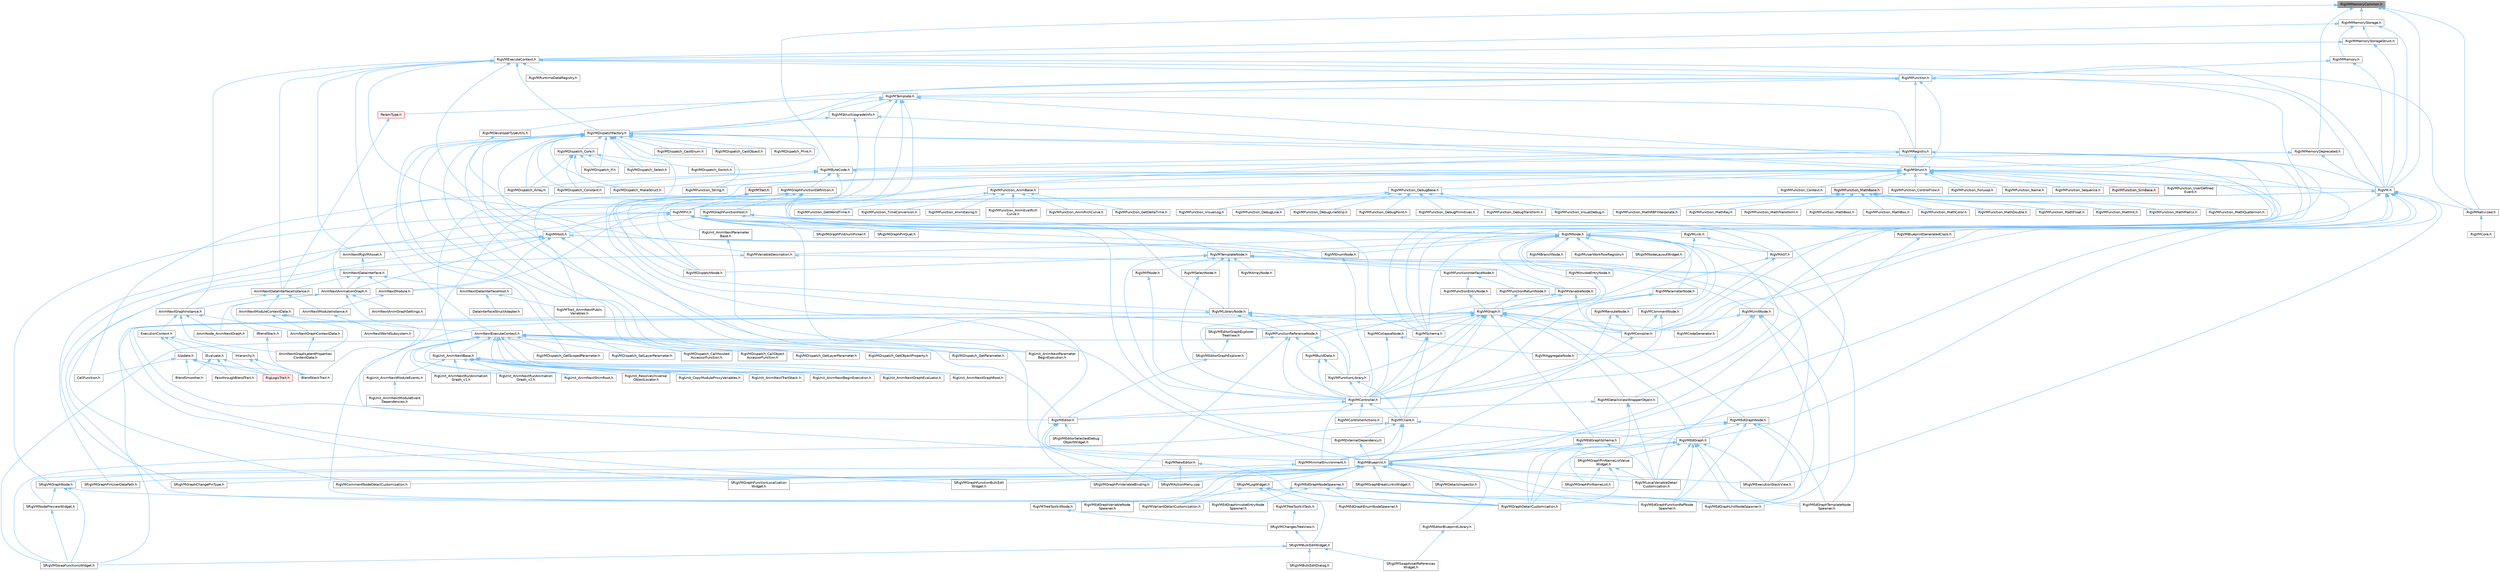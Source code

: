 digraph "RigVMMemoryCommon.h"
{
 // INTERACTIVE_SVG=YES
 // LATEX_PDF_SIZE
  bgcolor="transparent";
  edge [fontname=Helvetica,fontsize=10,labelfontname=Helvetica,labelfontsize=10];
  node [fontname=Helvetica,fontsize=10,shape=box,height=0.2,width=0.4];
  Node1 [id="Node000001",label="RigVMMemoryCommon.h",height=0.2,width=0.4,color="gray40", fillcolor="grey60", style="filled", fontcolor="black",tooltip=" "];
  Node1 -> Node2 [id="edge1_Node000001_Node000002",dir="back",color="steelblue1",style="solid",tooltip=" "];
  Node2 [id="Node000002",label="RigVM.h",height=0.2,width=0.4,color="grey40", fillcolor="white", style="filled",URL="$d0/d5e/RigVM_8h.html",tooltip=" "];
  Node2 -> Node3 [id="edge2_Node000002_Node000003",dir="back",color="steelblue1",style="solid",tooltip=" "];
  Node3 [id="Node000003",label="AnimNextAnimationGraph.h",height=0.2,width=0.4,color="grey40", fillcolor="white", style="filled",URL="$d4/dc3/AnimNextAnimationGraph_8h.html",tooltip=" "];
  Node3 -> Node4 [id="edge3_Node000003_Node000004",dir="back",color="steelblue1",style="solid",tooltip=" "];
  Node4 [id="Node000004",label="AnimNextAnimGraphSettings.h",height=0.2,width=0.4,color="grey40", fillcolor="white", style="filled",URL="$d9/da8/AnimNextAnimGraphSettings_8h.html",tooltip=" "];
  Node3 -> Node5 [id="edge4_Node000003_Node000005",dir="back",color="steelblue1",style="solid",tooltip=" "];
  Node5 [id="Node000005",label="AnimNode_AnimNextGraph.h",height=0.2,width=0.4,color="grey40", fillcolor="white", style="filled",URL="$d5/d20/AnimNode__AnimNextGraph_8h.html",tooltip=" "];
  Node3 -> Node6 [id="edge5_Node000003_Node000006",dir="back",color="steelblue1",style="solid",tooltip=" "];
  Node6 [id="Node000006",label="BlendStackTrait.h",height=0.2,width=0.4,color="grey40", fillcolor="white", style="filled",URL="$dd/dc9/BlendStackTrait_8h.html",tooltip=" "];
  Node3 -> Node7 [id="edge6_Node000003_Node000007",dir="back",color="steelblue1",style="solid",tooltip=" "];
  Node7 [id="Node000007",label="IBlendStack.h",height=0.2,width=0.4,color="grey40", fillcolor="white", style="filled",URL="$df/d73/IBlendStack_8h.html",tooltip=" "];
  Node7 -> Node6 [id="edge7_Node000007_Node000006",dir="back",color="steelblue1",style="solid",tooltip=" "];
  Node2 -> Node8 [id="edge8_Node000002_Node000008",dir="back",color="steelblue1",style="solid",tooltip=" "];
  Node8 [id="Node000008",label="AnimNextModule.h",height=0.2,width=0.4,color="grey40", fillcolor="white", style="filled",URL="$d1/dac/AnimNextModule_8h.html",tooltip=" "];
  Node8 -> Node9 [id="edge9_Node000008_Node000009",dir="back",color="steelblue1",style="solid",tooltip=" "];
  Node9 [id="Node000009",label="AnimNextModuleInstance.h",height=0.2,width=0.4,color="grey40", fillcolor="white", style="filled",URL="$d7/dbe/AnimNextModuleInstance_8h.html",tooltip=" "];
  Node9 -> Node10 [id="edge10_Node000009_Node000010",dir="back",color="steelblue1",style="solid",tooltip=" "];
  Node10 [id="Node000010",label="AnimNextWorldSubsystem.h",height=0.2,width=0.4,color="grey40", fillcolor="white", style="filled",URL="$df/d2f/AnimNextWorldSubsystem_8h.html",tooltip=" "];
  Node2 -> Node11 [id="edge11_Node000002_Node000011",dir="back",color="steelblue1",style="solid",tooltip=" "];
  Node11 [id="Node000011",label="RigVMBlueprint.h",height=0.2,width=0.4,color="grey40", fillcolor="white", style="filled",URL="$df/d44/RigVMBlueprint_8h.html",tooltip=" "];
  Node11 -> Node12 [id="edge12_Node000011_Node000012",dir="back",color="steelblue1",style="solid",tooltip=" "];
  Node12 [id="Node000012",label="RigVMCommentNodeDetailCustomization.h",height=0.2,width=0.4,color="grey40", fillcolor="white", style="filled",URL="$de/ddb/RigVMCommentNodeDetailCustomization_8h.html",tooltip=" "];
  Node11 -> Node13 [id="edge13_Node000011_Node000013",dir="back",color="steelblue1",style="solid",tooltip=" "];
  Node13 [id="Node000013",label="RigVMEdGraphFunctionRefNode\lSpawner.h",height=0.2,width=0.4,color="grey40", fillcolor="white", style="filled",URL="$d3/d16/RigVMEdGraphFunctionRefNodeSpawner_8h.html",tooltip=" "];
  Node11 -> Node14 [id="edge14_Node000011_Node000014",dir="back",color="steelblue1",style="solid",tooltip=" "];
  Node14 [id="Node000014",label="RigVMEdGraphNodeSpawner.h",height=0.2,width=0.4,color="grey40", fillcolor="white", style="filled",URL="$d4/d8b/RigVMEdGraphNodeSpawner_8h.html",tooltip=" "];
  Node14 -> Node15 [id="edge15_Node000014_Node000015",dir="back",color="steelblue1",style="solid",tooltip=" "];
  Node15 [id="Node000015",label="RigVMEdGraphEnumNodeSpawner.h",height=0.2,width=0.4,color="grey40", fillcolor="white", style="filled",URL="$d3/dfd/RigVMEdGraphEnumNodeSpawner_8h.html",tooltip=" "];
  Node14 -> Node13 [id="edge16_Node000014_Node000013",dir="back",color="steelblue1",style="solid",tooltip=" "];
  Node14 -> Node16 [id="edge17_Node000014_Node000016",dir="back",color="steelblue1",style="solid",tooltip=" "];
  Node16 [id="Node000016",label="RigVMEdGraphInvokeEntryNode\lSpawner.h",height=0.2,width=0.4,color="grey40", fillcolor="white", style="filled",URL="$d9/de6/RigVMEdGraphInvokeEntryNodeSpawner_8h.html",tooltip=" "];
  Node14 -> Node17 [id="edge18_Node000014_Node000017",dir="back",color="steelblue1",style="solid",tooltip=" "];
  Node17 [id="Node000017",label="RigVMEdGraphTemplateNode\lSpawner.h",height=0.2,width=0.4,color="grey40", fillcolor="white", style="filled",URL="$d9/d6c/RigVMEdGraphTemplateNodeSpawner_8h.html",tooltip=" "];
  Node14 -> Node18 [id="edge19_Node000014_Node000018",dir="back",color="steelblue1",style="solid",tooltip=" "];
  Node18 [id="Node000018",label="RigVMEdGraphUnitNodeSpawner.h",height=0.2,width=0.4,color="grey40", fillcolor="white", style="filled",URL="$d3/d6b/RigVMEdGraphUnitNodeSpawner_8h.html",tooltip=" "];
  Node14 -> Node19 [id="edge20_Node000014_Node000019",dir="back",color="steelblue1",style="solid",tooltip=" "];
  Node19 [id="Node000019",label="RigVMEdGraphVariableNode\lSpawner.h",height=0.2,width=0.4,color="grey40", fillcolor="white", style="filled",URL="$d0/d83/RigVMEdGraphVariableNodeSpawner_8h.html",tooltip=" "];
  Node11 -> Node18 [id="edge21_Node000011_Node000018",dir="back",color="steelblue1",style="solid",tooltip=" "];
  Node11 -> Node20 [id="edge22_Node000011_Node000020",dir="back",color="steelblue1",style="solid",tooltip=" "];
  Node20 [id="Node000020",label="RigVMEditorBlueprintLibrary.h",height=0.2,width=0.4,color="grey40", fillcolor="white", style="filled",URL="$d9/d31/RigVMEditorBlueprintLibrary_8h.html",tooltip=" "];
  Node20 -> Node21 [id="edge23_Node000020_Node000021",dir="back",color="steelblue1",style="solid",tooltip=" "];
  Node21 [id="Node000021",label="SRigVMSwapAssetReferences\lWidget.h",height=0.2,width=0.4,color="grey40", fillcolor="white", style="filled",URL="$db/d3f/SRigVMSwapAssetReferencesWidget_8h.html",tooltip=" "];
  Node11 -> Node22 [id="edge24_Node000011_Node000022",dir="back",color="steelblue1",style="solid",tooltip=" "];
  Node22 [id="Node000022",label="RigVMGraphDetailCustomization.h",height=0.2,width=0.4,color="grey40", fillcolor="white", style="filled",URL="$da/d8c/RigVMGraphDetailCustomization_8h.html",tooltip=" "];
  Node11 -> Node23 [id="edge25_Node000011_Node000023",dir="back",color="steelblue1",style="solid",tooltip=" "];
  Node23 [id="Node000023",label="RigVMLocalVariableDetail\lCustomization.h",height=0.2,width=0.4,color="grey40", fillcolor="white", style="filled",URL="$de/de8/RigVMLocalVariableDetailCustomization_8h.html",tooltip=" "];
  Node11 -> Node24 [id="edge26_Node000011_Node000024",dir="back",color="steelblue1",style="solid",tooltip=" "];
  Node24 [id="Node000024",label="RigVMTreeToolkitNode.h",height=0.2,width=0.4,color="grey40", fillcolor="white", style="filled",URL="$dc/d84/RigVMTreeToolkitNode_8h.html",tooltip=" "];
  Node24 -> Node25 [id="edge27_Node000024_Node000025",dir="back",color="steelblue1",style="solid",tooltip=" "];
  Node25 [id="Node000025",label="SRigVMChangesTreeView.h",height=0.2,width=0.4,color="grey40", fillcolor="white", style="filled",URL="$dd/d83/SRigVMChangesTreeView_8h.html",tooltip=" "];
  Node25 -> Node26 [id="edge28_Node000025_Node000026",dir="back",color="steelblue1",style="solid",tooltip=" "];
  Node26 [id="Node000026",label="SRigVMBulkEditWidget.h",height=0.2,width=0.4,color="grey40", fillcolor="white", style="filled",URL="$d7/dab/SRigVMBulkEditWidget_8h.html",tooltip=" "];
  Node26 -> Node27 [id="edge29_Node000026_Node000027",dir="back",color="steelblue1",style="solid",tooltip=" "];
  Node27 [id="Node000027",label="SRigVMBulkEditDialog.h",height=0.2,width=0.4,color="grey40", fillcolor="white", style="filled",URL="$dd/d89/SRigVMBulkEditDialog_8h.html",tooltip=" "];
  Node26 -> Node21 [id="edge30_Node000026_Node000021",dir="back",color="steelblue1",style="solid",tooltip=" "];
  Node26 -> Node28 [id="edge31_Node000026_Node000028",dir="back",color="steelblue1",style="solid",tooltip=" "];
  Node28 [id="Node000028",label="SRigVMSwapFunctionsWidget.h",height=0.2,width=0.4,color="grey40", fillcolor="white", style="filled",URL="$d0/da2/SRigVMSwapFunctionsWidget_8h.html",tooltip=" "];
  Node11 -> Node29 [id="edge32_Node000011_Node000029",dir="back",color="steelblue1",style="solid",tooltip=" "];
  Node29 [id="Node000029",label="RigVMVariantDetailCustomization.h",height=0.2,width=0.4,color="grey40", fillcolor="white", style="filled",URL="$d2/db8/RigVMVariantDetailCustomization_8h.html",tooltip=" "];
  Node11 -> Node30 [id="edge33_Node000011_Node000030",dir="back",color="steelblue1",style="solid",tooltip=" "];
  Node30 [id="Node000030",label="SRigVMActionMenu.cpp",height=0.2,width=0.4,color="grey40", fillcolor="white", style="filled",URL="$dc/d4c/SRigVMActionMenu_8cpp.html",tooltip=" "];
  Node11 -> Node31 [id="edge34_Node000011_Node000031",dir="back",color="steelblue1",style="solid",tooltip=" "];
  Node31 [id="Node000031",label="SRigVMDetailsInspector.h",height=0.2,width=0.4,color="grey40", fillcolor="white", style="filled",URL="$df/dfb/SRigVMDetailsInspector_8h.html",tooltip=" "];
  Node11 -> Node32 [id="edge35_Node000011_Node000032",dir="back",color="steelblue1",style="solid",tooltip=" "];
  Node32 [id="Node000032",label="SRigVMExecutionStackView.h",height=0.2,width=0.4,color="grey40", fillcolor="white", style="filled",URL="$d9/d2b/SRigVMExecutionStackView_8h.html",tooltip=" "];
  Node11 -> Node33 [id="edge36_Node000011_Node000033",dir="back",color="steelblue1",style="solid",tooltip=" "];
  Node33 [id="Node000033",label="SRigVMGraphBreakLinksWidget.h",height=0.2,width=0.4,color="grey40", fillcolor="white", style="filled",URL="$d8/d4a/SRigVMGraphBreakLinksWidget_8h.html",tooltip=" "];
  Node11 -> Node34 [id="edge37_Node000011_Node000034",dir="back",color="steelblue1",style="solid",tooltip=" "];
  Node34 [id="Node000034",label="SRigVMGraphChangePinType.h",height=0.2,width=0.4,color="grey40", fillcolor="white", style="filled",URL="$d4/da7/SRigVMGraphChangePinType_8h.html",tooltip=" "];
  Node11 -> Node35 [id="edge38_Node000011_Node000035",dir="back",color="steelblue1",style="solid",tooltip=" "];
  Node35 [id="Node000035",label="SRigVMGraphFunctionBulkEdit\lWidget.h",height=0.2,width=0.4,color="grey40", fillcolor="white", style="filled",URL="$db/dbf/SRigVMGraphFunctionBulkEditWidget_8h.html",tooltip=" "];
  Node11 -> Node36 [id="edge39_Node000011_Node000036",dir="back",color="steelblue1",style="solid",tooltip=" "];
  Node36 [id="Node000036",label="SRigVMGraphFunctionLocalization\lWidget.h",height=0.2,width=0.4,color="grey40", fillcolor="white", style="filled",URL="$dd/d59/SRigVMGraphFunctionLocalizationWidget_8h.html",tooltip=" "];
  Node11 -> Node37 [id="edge40_Node000011_Node000037",dir="back",color="steelblue1",style="solid",tooltip=" "];
  Node37 [id="Node000037",label="SRigVMGraphNode.h",height=0.2,width=0.4,color="grey40", fillcolor="white", style="filled",URL="$d0/d1e/SRigVMGraphNode_8h.html",tooltip=" "];
  Node37 -> Node22 [id="edge41_Node000037_Node000022",dir="back",color="steelblue1",style="solid",tooltip=" "];
  Node37 -> Node38 [id="edge42_Node000037_Node000038",dir="back",color="steelblue1",style="solid",tooltip=" "];
  Node38 [id="Node000038",label="SRigVMNodePreviewWidget.h",height=0.2,width=0.4,color="grey40", fillcolor="white", style="filled",URL="$d5/d72/SRigVMNodePreviewWidget_8h.html",tooltip=" "];
  Node38 -> Node28 [id="edge43_Node000038_Node000028",dir="back",color="steelblue1",style="solid",tooltip=" "];
  Node37 -> Node28 [id="edge44_Node000037_Node000028",dir="back",color="steelblue1",style="solid",tooltip=" "];
  Node11 -> Node39 [id="edge45_Node000011_Node000039",dir="back",color="steelblue1",style="solid",tooltip=" "];
  Node39 [id="Node000039",label="SRigVMGraphPinUserDataPath.h",height=0.2,width=0.4,color="grey40", fillcolor="white", style="filled",URL="$d5/d31/SRigVMGraphPinUserDataPath_8h.html",tooltip=" "];
  Node11 -> Node40 [id="edge46_Node000011_Node000040",dir="back",color="steelblue1",style="solid",tooltip=" "];
  Node40 [id="Node000040",label="SRigVMGraphPinVariableBinding.h",height=0.2,width=0.4,color="grey40", fillcolor="white", style="filled",URL="$db/dca/SRigVMGraphPinVariableBinding_8h.html",tooltip=" "];
  Node11 -> Node41 [id="edge47_Node000011_Node000041",dir="back",color="steelblue1",style="solid",tooltip=" "];
  Node41 [id="Node000041",label="SRigVMLogWidget.h",height=0.2,width=0.4,color="grey40", fillcolor="white", style="filled",URL="$d9/dab/SRigVMLogWidget_8h.html",tooltip=" "];
  Node41 -> Node22 [id="edge48_Node000041_Node000022",dir="back",color="steelblue1",style="solid",tooltip=" "];
  Node41 -> Node42 [id="edge49_Node000041_Node000042",dir="back",color="steelblue1",style="solid",tooltip=" "];
  Node42 [id="Node000042",label="RigVMTreeToolkitTask.h",height=0.2,width=0.4,color="grey40", fillcolor="white", style="filled",URL="$d1/dd5/RigVMTreeToolkitTask_8h.html",tooltip=" "];
  Node42 -> Node25 [id="edge50_Node000042_Node000025",dir="back",color="steelblue1",style="solid",tooltip=" "];
  Node41 -> Node29 [id="edge51_Node000041_Node000029",dir="back",color="steelblue1",style="solid",tooltip=" "];
  Node41 -> Node26 [id="edge52_Node000041_Node000026",dir="back",color="steelblue1",style="solid",tooltip=" "];
  Node2 -> Node43 [id="edge53_Node000002_Node000043",dir="back",color="steelblue1",style="solid",tooltip=" "];
  Node43 [id="Node000043",label="RigVMBlueprintGeneratedClass.h",height=0.2,width=0.4,color="grey40", fillcolor="white", style="filled",URL="$d4/dec/RigVMBlueprintGeneratedClass_8h.html",tooltip=" "];
  Node43 -> Node11 [id="edge54_Node000043_Node000011",dir="back",color="steelblue1",style="solid",tooltip=" "];
  Node2 -> Node44 [id="edge55_Node000002_Node000044",dir="back",color="steelblue1",style="solid",tooltip=" "];
  Node44 [id="Node000044",label="RigVMCodeGenerator.h",height=0.2,width=0.4,color="grey40", fillcolor="white", style="filled",URL="$d4/d2b/RigVMCodeGenerator_8h.html",tooltip=" "];
  Node2 -> Node45 [id="edge56_Node000002_Node000045",dir="back",color="steelblue1",style="solid",tooltip=" "];
  Node45 [id="Node000045",label="RigVMCompiler.h",height=0.2,width=0.4,color="grey40", fillcolor="white", style="filled",URL="$d7/d63/RigVMCompiler_8h.html",tooltip=" "];
  Node45 -> Node11 [id="edge57_Node000045_Node000011",dir="back",color="steelblue1",style="solid",tooltip=" "];
  Node2 -> Node46 [id="edge58_Node000002_Node000046",dir="back",color="steelblue1",style="solid",tooltip=" "];
  Node46 [id="Node000046",label="RigVMEdGraph.h",height=0.2,width=0.4,color="grey40", fillcolor="white", style="filled",URL="$d9/d8c/RigVMEdGraph_8h.html",tooltip=" "];
  Node46 -> Node11 [id="edge59_Node000046_Node000011",dir="back",color="steelblue1",style="solid",tooltip=" "];
  Node46 -> Node13 [id="edge60_Node000046_Node000013",dir="back",color="steelblue1",style="solid",tooltip=" "];
  Node46 -> Node17 [id="edge61_Node000046_Node000017",dir="back",color="steelblue1",style="solid",tooltip=" "];
  Node46 -> Node18 [id="edge62_Node000046_Node000018",dir="back",color="steelblue1",style="solid",tooltip=" "];
  Node46 -> Node22 [id="edge63_Node000046_Node000022",dir="back",color="steelblue1",style="solid",tooltip=" "];
  Node46 -> Node23 [id="edge64_Node000046_Node000023",dir="back",color="steelblue1",style="solid",tooltip=" "];
  Node46 -> Node47 [id="edge65_Node000046_Node000047",dir="back",color="steelblue1",style="solid",tooltip=" "];
  Node47 [id="Node000047",label="RigVMMinimalEnvironment.h",height=0.2,width=0.4,color="grey40", fillcolor="white", style="filled",URL="$d4/d4a/RigVMMinimalEnvironment_8h.html",tooltip=" "];
  Node47 -> Node38 [id="edge66_Node000047_Node000038",dir="back",color="steelblue1",style="solid",tooltip=" "];
  Node46 -> Node32 [id="edge67_Node000046_Node000032",dir="back",color="steelblue1",style="solid",tooltip=" "];
  Node46 -> Node48 [id="edge68_Node000046_Node000048",dir="back",color="steelblue1",style="solid",tooltip=" "];
  Node48 [id="Node000048",label="SRigVMGraphPinNameListValue\lWidget.h",height=0.2,width=0.4,color="grey40", fillcolor="white", style="filled",URL="$dc/dac/SRigVMGraphPinNameListValueWidget_8h.html",tooltip=" "];
  Node48 -> Node22 [id="edge69_Node000048_Node000022",dir="back",color="steelblue1",style="solid",tooltip=" "];
  Node48 -> Node23 [id="edge70_Node000048_Node000023",dir="back",color="steelblue1",style="solid",tooltip=" "];
  Node48 -> Node49 [id="edge71_Node000048_Node000049",dir="back",color="steelblue1",style="solid",tooltip=" "];
  Node49 [id="Node000049",label="SRigVMGraphPinNameList.h",height=0.2,width=0.4,color="grey40", fillcolor="white", style="filled",URL="$d7/dfc/SRigVMGraphPinNameList_8h.html",tooltip=" "];
  Node2 -> Node50 [id="edge72_Node000002_Node000050",dir="back",color="steelblue1",style="solid",tooltip=" "];
  Node50 [id="Node000050",label="RigVMHost.h",height=0.2,width=0.4,color="grey40", fillcolor="white", style="filled",URL="$d5/d04/RigVMHost_8h.html",tooltip=" "];
  Node50 -> Node3 [id="edge73_Node000050_Node000003",dir="back",color="steelblue1",style="solid",tooltip=" "];
  Node50 -> Node8 [id="edge74_Node000050_Node000008",dir="back",color="steelblue1",style="solid",tooltip=" "];
  Node50 -> Node51 [id="edge75_Node000050_Node000051",dir="back",color="steelblue1",style="solid",tooltip=" "];
  Node51 [id="Node000051",label="AnimNextRigVMAsset.h",height=0.2,width=0.4,color="grey40", fillcolor="white", style="filled",URL="$d8/d0c/AnimNextRigVMAsset_8h.html",tooltip=" "];
  Node51 -> Node52 [id="edge76_Node000051_Node000052",dir="back",color="steelblue1",style="solid",tooltip=" "];
  Node52 [id="Node000052",label="AnimNextDataInterface.h",height=0.2,width=0.4,color="grey40", fillcolor="white", style="filled",URL="$d6/d96/AnimNextDataInterface_8h.html",tooltip=" "];
  Node52 -> Node3 [id="edge77_Node000052_Node000003",dir="back",color="steelblue1",style="solid",tooltip=" "];
  Node52 -> Node53 [id="edge78_Node000052_Node000053",dir="back",color="steelblue1",style="solid",tooltip=" "];
  Node53 [id="Node000053",label="AnimNextDataInterfaceHost.h",height=0.2,width=0.4,color="grey40", fillcolor="white", style="filled",URL="$d8/d6b/AnimNextDataInterfaceHost_8h.html",tooltip=" "];
  Node53 -> Node54 [id="edge79_Node000053_Node000054",dir="back",color="steelblue1",style="solid",tooltip=" "];
  Node54 [id="Node000054",label="DataInterfaceStructAdapter.h",height=0.2,width=0.4,color="grey40", fillcolor="white", style="filled",URL="$d9/ded/DataInterfaceStructAdapter_8h.html",tooltip=" "];
  Node53 -> Node55 [id="edge80_Node000053_Node000055",dir="back",color="steelblue1",style="solid",tooltip=" "];
  Node55 [id="Node000055",label="RigVMTrait_AnimNextPublic\lVariables.h",height=0.2,width=0.4,color="grey40", fillcolor="white", style="filled",URL="$d8/d5a/RigVMTrait__AnimNextPublicVariables_8h.html",tooltip=" "];
  Node52 -> Node56 [id="edge81_Node000052_Node000056",dir="back",color="steelblue1",style="solid",tooltip=" "];
  Node56 [id="Node000056",label="AnimNextDataInterfaceInstance.h",height=0.2,width=0.4,color="grey40", fillcolor="white", style="filled",URL="$d4/dc0/AnimNextDataInterfaceInstance_8h.html",tooltip=" "];
  Node56 -> Node57 [id="edge82_Node000056_Node000057",dir="back",color="steelblue1",style="solid",tooltip=" "];
  Node57 [id="Node000057",label="AnimNextGraphInstance.h",height=0.2,width=0.4,color="grey40", fillcolor="white", style="filled",URL="$df/d5e/AnimNextGraphInstance_8h.html",tooltip=" "];
  Node57 -> Node58 [id="edge83_Node000057_Node000058",dir="back",color="steelblue1",style="solid",tooltip=" "];
  Node58 [id="Node000058",label="AnimNextGraphContextData.h",height=0.2,width=0.4,color="grey40", fillcolor="white", style="filled",URL="$d6/d0a/AnimNextGraphContextData_8h.html",tooltip=" "];
  Node58 -> Node59 [id="edge84_Node000058_Node000059",dir="back",color="steelblue1",style="solid",tooltip=" "];
  Node59 [id="Node000059",label="AnimNextGraphLatentProperties\lContextData.h",height=0.2,width=0.4,color="grey40", fillcolor="white", style="filled",URL="$da/d49/AnimNextGraphLatentPropertiesContextData_8h.html",tooltip=" "];
  Node57 -> Node59 [id="edge85_Node000057_Node000059",dir="back",color="steelblue1",style="solid",tooltip=" "];
  Node57 -> Node5 [id="edge86_Node000057_Node000005",dir="back",color="steelblue1",style="solid",tooltip=" "];
  Node57 -> Node60 [id="edge87_Node000057_Node000060",dir="back",color="steelblue1",style="solid",tooltip=" "];
  Node60 [id="Node000060",label="ExecutionContext.h",height=0.2,width=0.4,color="grey40", fillcolor="white", style="filled",URL="$d2/da1/ExecutionContext_8h.html",tooltip=" "];
  Node60 -> Node61 [id="edge88_Node000060_Node000061",dir="back",color="steelblue1",style="solid",tooltip=" "];
  Node61 [id="Node000061",label="IEvaluate.h",height=0.2,width=0.4,color="grey40", fillcolor="white", style="filled",URL="$d8/d35/IEvaluate_8h.html",tooltip=" "];
  Node61 -> Node62 [id="edge89_Node000061_Node000062",dir="back",color="steelblue1",style="solid",tooltip=" "];
  Node62 [id="Node000062",label="BlendSmoother.h",height=0.2,width=0.4,color="grey40", fillcolor="white", style="filled",URL="$d8/d3e/BlendSmoother_8h.html",tooltip=" "];
  Node61 -> Node63 [id="edge90_Node000061_Node000063",dir="back",color="steelblue1",style="solid",tooltip=" "];
  Node63 [id="Node000063",label="PassthroughBlendTrait.h",height=0.2,width=0.4,color="grey40", fillcolor="white", style="filled",URL="$d7/d0b/PassthroughBlendTrait_8h.html",tooltip=" "];
  Node61 -> Node64 [id="edge91_Node000061_Node000064",dir="back",color="steelblue1",style="solid",tooltip=" "];
  Node64 [id="Node000064",label="RigLogicTrait.h",height=0.2,width=0.4,color="red", fillcolor="#FFF0F0", style="filled",URL="$d7/dfd/RigLogicTrait_8h.html",tooltip=" "];
  Node60 -> Node66 [id="edge92_Node000060_Node000066",dir="back",color="steelblue1",style="solid",tooltip=" "];
  Node66 [id="Node000066",label="IHierarchy.h",height=0.2,width=0.4,color="grey40", fillcolor="white", style="filled",URL="$d6/d76/IHierarchy_8h.html",tooltip=" "];
  Node66 -> Node6 [id="edge93_Node000066_Node000006",dir="back",color="steelblue1",style="solid",tooltip=" "];
  Node66 -> Node64 [id="edge94_Node000066_Node000064",dir="back",color="steelblue1",style="solid",tooltip=" "];
  Node60 -> Node67 [id="edge95_Node000060_Node000067",dir="back",color="steelblue1",style="solid",tooltip=" "];
  Node67 [id="Node000067",label="IUpdate.h",height=0.2,width=0.4,color="grey40", fillcolor="white", style="filled",URL="$d9/d18/IUpdate_8h.html",tooltip=" "];
  Node67 -> Node62 [id="edge96_Node000067_Node000062",dir="back",color="steelblue1",style="solid",tooltip=" "];
  Node67 -> Node6 [id="edge97_Node000067_Node000006",dir="back",color="steelblue1",style="solid",tooltip=" "];
  Node67 -> Node68 [id="edge98_Node000067_Node000068",dir="back",color="steelblue1",style="solid",tooltip=" "];
  Node68 [id="Node000068",label="CallFunction.h",height=0.2,width=0.4,color="grey40", fillcolor="white", style="filled",URL="$d0/dcd/CallFunction_8h.html",tooltip=" "];
  Node67 -> Node63 [id="edge99_Node000067_Node000063",dir="back",color="steelblue1",style="solid",tooltip=" "];
  Node67 -> Node64 [id="edge100_Node000067_Node000064",dir="back",color="steelblue1",style="solid",tooltip=" "];
  Node56 -> Node69 [id="edge101_Node000056_Node000069",dir="back",color="steelblue1",style="solid",tooltip=" "];
  Node69 [id="Node000069",label="AnimNextModuleContextData.h",height=0.2,width=0.4,color="grey40", fillcolor="white", style="filled",URL="$d8/d3c/AnimNextModuleContextData_8h.html",tooltip=" "];
  Node69 -> Node70 [id="edge102_Node000069_Node000070",dir="back",color="steelblue1",style="solid",tooltip=" "];
  Node70 [id="Node000070",label="AnimNextExecuteContext.h",height=0.2,width=0.4,color="grey40", fillcolor="white", style="filled",URL="$de/da5/AnimNextExecuteContext_8h.html",tooltip=" "];
  Node70 -> Node71 [id="edge103_Node000070_Node000071",dir="back",color="steelblue1",style="solid",tooltip=" "];
  Node71 [id="Node000071",label="RigUnit_AnimNextBase.h",height=0.2,width=0.4,color="grey40", fillcolor="white", style="filled",URL="$df/d32/RigUnit__AnimNextBase_8h.html",tooltip=" "];
  Node71 -> Node72 [id="edge104_Node000071_Node000072",dir="back",color="steelblue1",style="solid",tooltip=" "];
  Node72 [id="Node000072",label="RigUnit_AnimNextBeginExecution.h",height=0.2,width=0.4,color="grey40", fillcolor="white", style="filled",URL="$df/d5a/RigUnit__AnimNextBeginExecution_8h.html",tooltip=" "];
  Node71 -> Node73 [id="edge105_Node000071_Node000073",dir="back",color="steelblue1",style="solid",tooltip=" "];
  Node73 [id="Node000073",label="RigUnit_AnimNextGraphEvaluator.h",height=0.2,width=0.4,color="grey40", fillcolor="white", style="filled",URL="$db/dea/RigUnit__AnimNextGraphEvaluator_8h.html",tooltip=" "];
  Node71 -> Node74 [id="edge106_Node000071_Node000074",dir="back",color="steelblue1",style="solid",tooltip=" "];
  Node74 [id="Node000074",label="RigUnit_AnimNextGraphRoot.h",height=0.2,width=0.4,color="grey40", fillcolor="white", style="filled",URL="$db/db2/RigUnit__AnimNextGraphRoot_8h.html",tooltip=" "];
  Node71 -> Node75 [id="edge107_Node000071_Node000075",dir="back",color="steelblue1",style="solid",tooltip=" "];
  Node75 [id="Node000075",label="RigUnit_AnimNextModuleEvents.h",height=0.2,width=0.4,color="grey40", fillcolor="white", style="filled",URL="$db/d6a/RigUnit__AnimNextModuleEvents_8h.html",tooltip=" "];
  Node75 -> Node76 [id="edge108_Node000075_Node000076",dir="back",color="steelblue1",style="solid",tooltip=" "];
  Node76 [id="Node000076",label="RigUnit_AnimNextModuleEvent\lDependencies.h",height=0.2,width=0.4,color="grey40", fillcolor="white", style="filled",URL="$d3/dde/RigUnit__AnimNextModuleEventDependencies_8h.html",tooltip=" "];
  Node71 -> Node77 [id="edge109_Node000071_Node000077",dir="back",color="steelblue1",style="solid",tooltip=" "];
  Node77 [id="Node000077",label="RigUnit_AnimNextRunAnimation\lGraph_v1.h",height=0.2,width=0.4,color="grey40", fillcolor="white", style="filled",URL="$d1/df7/RigUnit__AnimNextRunAnimationGraph__v1_8h.html",tooltip=" "];
  Node71 -> Node78 [id="edge110_Node000071_Node000078",dir="back",color="steelblue1",style="solid",tooltip=" "];
  Node78 [id="Node000078",label="RigUnit_AnimNextRunAnimation\lGraph_v2.h",height=0.2,width=0.4,color="grey40", fillcolor="white", style="filled",URL="$d6/d84/RigUnit__AnimNextRunAnimationGraph__v2_8h.html",tooltip=" "];
  Node71 -> Node79 [id="edge111_Node000071_Node000079",dir="back",color="steelblue1",style="solid",tooltip=" "];
  Node79 [id="Node000079",label="RigUnit_AnimNextShimRoot.h",height=0.2,width=0.4,color="grey40", fillcolor="white", style="filled",URL="$de/d67/RigUnit__AnimNextShimRoot_8h.html",tooltip=" "];
  Node71 -> Node80 [id="edge112_Node000071_Node000080",dir="back",color="steelblue1",style="solid",tooltip=" "];
  Node80 [id="Node000080",label="RigUnit_AnimNextTraitStack.h",height=0.2,width=0.4,color="grey40", fillcolor="white", style="filled",URL="$d0/d14/RigUnit__AnimNextTraitStack_8h.html",tooltip=" "];
  Node71 -> Node81 [id="edge113_Node000071_Node000081",dir="back",color="steelblue1",style="solid",tooltip=" "];
  Node81 [id="Node000081",label="RigUnit_CopyModuleProxyVariables.h",height=0.2,width=0.4,color="grey40", fillcolor="white", style="filled",URL="$d8/d2f/RigUnit__CopyModuleProxyVariables_8h.html",tooltip=" "];
  Node71 -> Node82 [id="edge114_Node000071_Node000082",dir="back",color="steelblue1",style="solid",tooltip=" "];
  Node82 [id="Node000082",label="RigUnit_ResolveUniversal\lObjectLocator.h",height=0.2,width=0.4,color="grey40", fillcolor="white", style="filled",URL="$d2/d10/RigUnit__ResolveUniversalObjectLocator_8h.html",tooltip=" "];
  Node70 -> Node72 [id="edge115_Node000070_Node000072",dir="back",color="steelblue1",style="solid",tooltip=" "];
  Node70 -> Node73 [id="edge116_Node000070_Node000073",dir="back",color="steelblue1",style="solid",tooltip=" "];
  Node70 -> Node74 [id="edge117_Node000070_Node000074",dir="back",color="steelblue1",style="solid",tooltip=" "];
  Node70 -> Node75 [id="edge118_Node000070_Node000075",dir="back",color="steelblue1",style="solid",tooltip=" "];
  Node70 -> Node83 [id="edge119_Node000070_Node000083",dir="back",color="steelblue1",style="solid",tooltip=" "];
  Node83 [id="Node000083",label="RigUnit_AnimNextParameter\lBeginExecution.h",height=0.2,width=0.4,color="grey40", fillcolor="white", style="filled",URL="$df/d50/RigUnit__AnimNextParameterBeginExecution_8h.html",tooltip=" "];
  Node70 -> Node77 [id="edge120_Node000070_Node000077",dir="back",color="steelblue1",style="solid",tooltip=" "];
  Node70 -> Node78 [id="edge121_Node000070_Node000078",dir="back",color="steelblue1",style="solid",tooltip=" "];
  Node70 -> Node79 [id="edge122_Node000070_Node000079",dir="back",color="steelblue1",style="solid",tooltip=" "];
  Node70 -> Node80 [id="edge123_Node000070_Node000080",dir="back",color="steelblue1",style="solid",tooltip=" "];
  Node70 -> Node84 [id="edge124_Node000070_Node000084",dir="back",color="steelblue1",style="solid",tooltip=" "];
  Node84 [id="Node000084",label="RigVMDispatch_CallHoisted\lAccessorFunction.h",height=0.2,width=0.4,color="grey40", fillcolor="white", style="filled",URL="$d1/d9e/RigVMDispatch__CallHoistedAccessorFunction_8h.html",tooltip=" "];
  Node70 -> Node85 [id="edge125_Node000070_Node000085",dir="back",color="steelblue1",style="solid",tooltip=" "];
  Node85 [id="Node000085",label="RigVMDispatch_CallObject\lAccessorFunction.h",height=0.2,width=0.4,color="grey40", fillcolor="white", style="filled",URL="$de/da6/RigVMDispatch__CallObjectAccessorFunction_8h.html",tooltip=" "];
  Node70 -> Node86 [id="edge126_Node000070_Node000086",dir="back",color="steelblue1",style="solid",tooltip=" "];
  Node86 [id="Node000086",label="RigVMDispatch_GetLayerParameter.h",height=0.2,width=0.4,color="grey40", fillcolor="white", style="filled",URL="$d1/dad/RigVMDispatch__GetLayerParameter_8h.html",tooltip=" "];
  Node70 -> Node87 [id="edge127_Node000070_Node000087",dir="back",color="steelblue1",style="solid",tooltip=" "];
  Node87 [id="Node000087",label="RigVMDispatch_GetObjectProperty.h",height=0.2,width=0.4,color="grey40", fillcolor="white", style="filled",URL="$d3/d6d/RigVMDispatch__GetObjectProperty_8h.html",tooltip=" "];
  Node70 -> Node88 [id="edge128_Node000070_Node000088",dir="back",color="steelblue1",style="solid",tooltip=" "];
  Node88 [id="Node000088",label="RigVMDispatch_GetParameter.h",height=0.2,width=0.4,color="grey40", fillcolor="white", style="filled",URL="$dd/d34/RigVMDispatch__GetParameter_8h.html",tooltip=" "];
  Node70 -> Node89 [id="edge129_Node000070_Node000089",dir="back",color="steelblue1",style="solid",tooltip=" "];
  Node89 [id="Node000089",label="RigVMDispatch_GetScopedParameter.h",height=0.2,width=0.4,color="grey40", fillcolor="white", style="filled",URL="$d0/dc7/RigVMDispatch__GetScopedParameter_8h.html",tooltip=" "];
  Node70 -> Node90 [id="edge130_Node000070_Node000090",dir="back",color="steelblue1",style="solid",tooltip=" "];
  Node90 [id="Node000090",label="RigVMDispatch_SetLayerParameter.h",height=0.2,width=0.4,color="grey40", fillcolor="white", style="filled",URL="$d8/de9/RigVMDispatch__SetLayerParameter_8h.html",tooltip=" "];
  Node69 -> Node58 [id="edge131_Node000069_Node000058",dir="back",color="steelblue1",style="solid",tooltip=" "];
  Node69 -> Node59 [id="edge132_Node000069_Node000059",dir="back",color="steelblue1",style="solid",tooltip=" "];
  Node56 -> Node9 [id="edge133_Node000056_Node000009",dir="back",color="steelblue1",style="solid",tooltip=" "];
  Node52 -> Node8 [id="edge134_Node000052_Node000008",dir="back",color="steelblue1",style="solid",tooltip=" "];
  Node50 -> Node11 [id="edge135_Node000050_Node000011",dir="back",color="steelblue1",style="solid",tooltip=" "];
  Node50 -> Node12 [id="edge136_Node000050_Node000012",dir="back",color="steelblue1",style="solid",tooltip=" "];
  Node50 -> Node23 [id="edge137_Node000050_Node000023",dir="back",color="steelblue1",style="solid",tooltip=" "];
  Node50 -> Node32 [id="edge138_Node000050_Node000032",dir="back",color="steelblue1",style="solid",tooltip=" "];
  Node2 -> Node91 [id="edge139_Node000002_Node000091",dir="back",color="steelblue1",style="solid",tooltip=" "];
  Node91 [id="Node000091",label="RigVMNativized.h",height=0.2,width=0.4,color="grey40", fillcolor="white", style="filled",URL="$df/d99/RigVMNativized_8h.html",tooltip=" "];
  Node91 -> Node92 [id="edge140_Node000091_Node000092",dir="back",color="steelblue1",style="solid",tooltip=" "];
  Node92 [id="Node000092",label="RigVMCore.h",height=0.2,width=0.4,color="grey40", fillcolor="white", style="filled",URL="$d3/dbd/RigVMCore_8h.html",tooltip=" "];
  Node2 -> Node93 [id="edge141_Node000002_Node000093",dir="back",color="steelblue1",style="solid",tooltip=" "];
  Node93 [id="Node000093",label="RigVMNode.h",height=0.2,width=0.4,color="grey40", fillcolor="white", style="filled",URL="$df/d31/RigVMNode_8h.html",tooltip=" "];
  Node93 -> Node94 [id="edge142_Node000093_Node000094",dir="back",color="steelblue1",style="solid",tooltip=" "];
  Node94 [id="Node000094",label="RigVMAST.h",height=0.2,width=0.4,color="grey40", fillcolor="white", style="filled",URL="$d9/d6d/RigVMAST_8h.html",tooltip=" "];
  Node94 -> Node45 [id="edge143_Node000094_Node000045",dir="back",color="steelblue1",style="solid",tooltip=" "];
  Node94 -> Node95 [id="edge144_Node000094_Node000095",dir="back",color="steelblue1",style="solid",tooltip=" "];
  Node95 [id="Node000095",label="RigVMGraph.h",height=0.2,width=0.4,color="grey40", fillcolor="white", style="filled",URL="$d7/dfd/RigVMGraph_8h.html",tooltip=" "];
  Node95 -> Node96 [id="edge145_Node000095_Node000096",dir="back",color="steelblue1",style="solid",tooltip=" "];
  Node96 [id="Node000096",label="RigVMClient.h",height=0.2,width=0.4,color="grey40", fillcolor="white", style="filled",URL="$db/d93/RigVMClient_8h.html",tooltip=" "];
  Node96 -> Node11 [id="edge146_Node000096_Node000011",dir="back",color="steelblue1",style="solid",tooltip=" "];
  Node96 -> Node46 [id="edge147_Node000096_Node000046",dir="back",color="steelblue1",style="solid",tooltip=" "];
  Node96 -> Node97 [id="edge148_Node000096_Node000097",dir="back",color="steelblue1",style="solid",tooltip=" "];
  Node97 [id="Node000097",label="RigVMExternalDependency.h",height=0.2,width=0.4,color="grey40", fillcolor="white", style="filled",URL="$d2/d83/RigVMExternalDependency_8h.html",tooltip=" "];
  Node97 -> Node11 [id="edge149_Node000097_Node000011",dir="back",color="steelblue1",style="solid",tooltip=" "];
  Node96 -> Node47 [id="edge150_Node000096_Node000047",dir="back",color="steelblue1",style="solid",tooltip=" "];
  Node96 -> Node28 [id="edge151_Node000096_Node000028",dir="back",color="steelblue1",style="solid",tooltip=" "];
  Node95 -> Node44 [id="edge152_Node000095_Node000044",dir="back",color="steelblue1",style="solid",tooltip=" "];
  Node95 -> Node98 [id="edge153_Node000095_Node000098",dir="back",color="steelblue1",style="solid",tooltip=" "];
  Node98 [id="Node000098",label="RigVMCollapseNode.h",height=0.2,width=0.4,color="grey40", fillcolor="white", style="filled",URL="$d1/d95/RigVMCollapseNode_8h.html",tooltip=" "];
  Node98 -> Node99 [id="edge154_Node000098_Node000099",dir="back",color="steelblue1",style="solid",tooltip=" "];
  Node99 [id="Node000099",label="RigVMAggregateNode.h",height=0.2,width=0.4,color="grey40", fillcolor="white", style="filled",URL="$d7/d89/RigVMAggregateNode_8h.html",tooltip=" "];
  Node98 -> Node100 [id="edge155_Node000098_Node000100",dir="back",color="steelblue1",style="solid",tooltip=" "];
  Node100 [id="Node000100",label="RigVMController.h",height=0.2,width=0.4,color="grey40", fillcolor="white", style="filled",URL="$da/d1e/RigVMController_8h.html",tooltip=" "];
  Node100 -> Node96 [id="edge156_Node000100_Node000096",dir="back",color="steelblue1",style="solid",tooltip=" "];
  Node100 -> Node101 [id="edge157_Node000100_Node000101",dir="back",color="steelblue1",style="solid",tooltip=" "];
  Node101 [id="Node000101",label="RigVMControllerActions.h",height=0.2,width=0.4,color="grey40", fillcolor="white", style="filled",URL="$d3/dc4/RigVMControllerActions_8h.html",tooltip=" "];
  Node100 -> Node102 [id="edge158_Node000100_Node000102",dir="back",color="steelblue1",style="solid",tooltip=" "];
  Node102 [id="Node000102",label="RigVMEditor.h",height=0.2,width=0.4,color="grey40", fillcolor="white", style="filled",URL="$d3/d13/RigVMEditor_8h.html",tooltip=" "];
  Node102 -> Node103 [id="edge159_Node000102_Node000103",dir="back",color="steelblue1",style="solid",tooltip=" "];
  Node103 [id="Node000103",label="RigVMNewEditor.h",height=0.2,width=0.4,color="grey40", fillcolor="white", style="filled",URL="$df/dd1/RigVMNewEditor_8h.html",tooltip=" "];
  Node103 -> Node22 [id="edge160_Node000103_Node000022",dir="back",color="steelblue1",style="solid",tooltip=" "];
  Node103 -> Node30 [id="edge161_Node000103_Node000030",dir="back",color="steelblue1",style="solid",tooltip=" "];
  Node102 -> Node30 [id="edge162_Node000102_Node000030",dir="back",color="steelblue1",style="solid",tooltip=" "];
  Node102 -> Node104 [id="edge163_Node000102_Node000104",dir="back",color="steelblue1",style="solid",tooltip=" "];
  Node104 [id="Node000104",label="SRigVMEditorSelectedDebug\lObjectWidget.h",height=0.2,width=0.4,color="grey40", fillcolor="white", style="filled",URL="$d9/dcd/SRigVMEditorSelectedDebugObjectWidget_8h.html",tooltip=" "];
  Node100 -> Node47 [id="edge164_Node000100_Node000047",dir="back",color="steelblue1",style="solid",tooltip=" "];
  Node95 -> Node45 [id="edge165_Node000095_Node000045",dir="back",color="steelblue1",style="solid",tooltip=" "];
  Node95 -> Node100 [id="edge166_Node000095_Node000100",dir="back",color="steelblue1",style="solid",tooltip=" "];
  Node95 -> Node105 [id="edge167_Node000095_Node000105",dir="back",color="steelblue1",style="solid",tooltip=" "];
  Node105 [id="Node000105",label="RigVMDetailsViewWrapperObject.h",height=0.2,width=0.4,color="grey40", fillcolor="white", style="filled",URL="$dd/d41/RigVMDetailsViewWrapperObject_8h.html",tooltip=" "];
  Node105 -> Node102 [id="edge168_Node000105_Node000102",dir="back",color="steelblue1",style="solid",tooltip=" "];
  Node105 -> Node22 [id="edge169_Node000105_Node000022",dir="back",color="steelblue1",style="solid",tooltip=" "];
  Node105 -> Node23 [id="edge170_Node000105_Node000023",dir="back",color="steelblue1",style="solid",tooltip=" "];
  Node95 -> Node46 [id="edge171_Node000095_Node000046",dir="back",color="steelblue1",style="solid",tooltip=" "];
  Node95 -> Node16 [id="edge172_Node000095_Node000016",dir="back",color="steelblue1",style="solid",tooltip=" "];
  Node95 -> Node106 [id="edge173_Node000095_Node000106",dir="back",color="steelblue1",style="solid",tooltip=" "];
  Node106 [id="Node000106",label="RigVMEdGraphNode.h",height=0.2,width=0.4,color="grey40", fillcolor="white", style="filled",URL="$d8/dcd/RigVMEdGraphNode_8h.html",tooltip=" "];
  Node106 -> Node46 [id="edge174_Node000106_Node000046",dir="back",color="steelblue1",style="solid",tooltip=" "];
  Node106 -> Node13 [id="edge175_Node000106_Node000013",dir="back",color="steelblue1",style="solid",tooltip=" "];
  Node106 -> Node107 [id="edge176_Node000106_Node000107",dir="back",color="steelblue1",style="solid",tooltip=" "];
  Node107 [id="Node000107",label="RigVMEdGraphSchema.h",height=0.2,width=0.4,color="grey40", fillcolor="white", style="filled",URL="$dc/de3/RigVMEdGraphSchema_8h.html",tooltip=" "];
  Node107 -> Node11 [id="edge177_Node000107_Node000011",dir="back",color="steelblue1",style="solid",tooltip=" "];
  Node107 -> Node22 [id="edge178_Node000107_Node000022",dir="back",color="steelblue1",style="solid",tooltip=" "];
  Node107 -> Node23 [id="edge179_Node000107_Node000023",dir="back",color="steelblue1",style="solid",tooltip=" "];
  Node106 -> Node17 [id="edge180_Node000106_Node000017",dir="back",color="steelblue1",style="solid",tooltip=" "];
  Node106 -> Node18 [id="edge181_Node000106_Node000018",dir="back",color="steelblue1",style="solid",tooltip=" "];
  Node106 -> Node47 [id="edge182_Node000106_Node000047",dir="back",color="steelblue1",style="solid",tooltip=" "];
  Node95 -> Node107 [id="edge183_Node000095_Node000107",dir="back",color="steelblue1",style="solid",tooltip=" "];
  Node95 -> Node108 [id="edge184_Node000095_Node000108",dir="back",color="steelblue1",style="solid",tooltip=" "];
  Node108 [id="Node000108",label="RigVMFunctionLibrary.h",height=0.2,width=0.4,color="grey40", fillcolor="white", style="filled",URL="$da/d39/RigVMFunctionLibrary_8h.html",tooltip=" "];
  Node108 -> Node96 [id="edge185_Node000108_Node000096",dir="back",color="steelblue1",style="solid",tooltip=" "];
  Node108 -> Node100 [id="edge186_Node000108_Node000100",dir="back",color="steelblue1",style="solid",tooltip=" "];
  Node95 -> Node109 [id="edge187_Node000095_Node000109",dir="back",color="steelblue1",style="solid",tooltip=" "];
  Node109 [id="Node000109",label="RigVMFunctionReferenceNode.h",height=0.2,width=0.4,color="grey40", fillcolor="white", style="filled",URL="$d8/dae/RigVMFunctionReferenceNode_8h.html",tooltip=" "];
  Node109 -> Node110 [id="edge188_Node000109_Node000110",dir="back",color="steelblue1",style="solid",tooltip=" "];
  Node110 [id="Node000110",label="RigVMBuildData.h",height=0.2,width=0.4,color="grey40", fillcolor="white", style="filled",URL="$df/d5a/RigVMBuildData_8h.html",tooltip=" "];
  Node110 -> Node100 [id="edge189_Node000110_Node000100",dir="back",color="steelblue1",style="solid",tooltip=" "];
  Node110 -> Node108 [id="edge190_Node000110_Node000108",dir="back",color="steelblue1",style="solid",tooltip=" "];
  Node109 -> Node100 [id="edge191_Node000109_Node000100",dir="back",color="steelblue1",style="solid",tooltip=" "];
  Node109 -> Node108 [id="edge192_Node000109_Node000108",dir="back",color="steelblue1",style="solid",tooltip=" "];
  Node109 -> Node40 [id="edge193_Node000109_Node000040",dir="back",color="steelblue1",style="solid",tooltip=" "];
  Node109 -> Node28 [id="edge194_Node000109_Node000028",dir="back",color="steelblue1",style="solid",tooltip=" "];
  Node95 -> Node47 [id="edge195_Node000095_Node000047",dir="back",color="steelblue1",style="solid",tooltip=" "];
  Node95 -> Node111 [id="edge196_Node000095_Node000111",dir="back",color="steelblue1",style="solid",tooltip=" "];
  Node111 [id="Node000111",label="RigVMSchema.h",height=0.2,width=0.4,color="grey40", fillcolor="white", style="filled",URL="$d7/dc2/RigVMSchema_8h.html",tooltip=" "];
  Node111 -> Node96 [id="edge197_Node000111_Node000096",dir="back",color="steelblue1",style="solid",tooltip=" "];
  Node111 -> Node100 [id="edge198_Node000111_Node000100",dir="back",color="steelblue1",style="solid",tooltip=" "];
  Node95 -> Node112 [id="edge199_Node000095_Node000112",dir="back",color="steelblue1",style="solid",tooltip=" "];
  Node112 [id="Node000112",label="SRigVMEditorGraphExplorer.h",height=0.2,width=0.4,color="grey40", fillcolor="white", style="filled",URL="$db/d11/SRigVMEditorGraphExplorer_8h.html",tooltip=" "];
  Node112 -> Node102 [id="edge200_Node000112_Node000102",dir="back",color="steelblue1",style="solid",tooltip=" "];
  Node95 -> Node113 [id="edge201_Node000095_Node000113",dir="back",color="steelblue1",style="solid",tooltip=" "];
  Node113 [id="Node000113",label="SRigVMEditorGraphExplorer\lTreeView.h",height=0.2,width=0.4,color="grey40", fillcolor="white", style="filled",URL="$d8/d43/SRigVMEditorGraphExplorerTreeView_8h.html",tooltip=" "];
  Node113 -> Node112 [id="edge202_Node000113_Node000112",dir="back",color="steelblue1",style="solid",tooltip=" "];
  Node95 -> Node28 [id="edge203_Node000095_Node000028",dir="back",color="steelblue1",style="solid",tooltip=" "];
  Node93 -> Node114 [id="edge204_Node000093_Node000114",dir="back",color="steelblue1",style="solid",tooltip=" "];
  Node114 [id="Node000114",label="RigVMBranchNode.h",height=0.2,width=0.4,color="grey40", fillcolor="white", style="filled",URL="$dc/d3b/RigVMBranchNode_8h.html",tooltip=" "];
  Node93 -> Node115 [id="edge205_Node000093_Node000115",dir="back",color="steelblue1",style="solid",tooltip=" "];
  Node115 [id="Node000115",label="RigVMCommentNode.h",height=0.2,width=0.4,color="grey40", fillcolor="white", style="filled",URL="$da/d66/RigVMCommentNode_8h.html",tooltip=" "];
  Node115 -> Node45 [id="edge206_Node000115_Node000045",dir="back",color="steelblue1",style="solid",tooltip=" "];
  Node115 -> Node100 [id="edge207_Node000115_Node000100",dir="back",color="steelblue1",style="solid",tooltip=" "];
  Node93 -> Node105 [id="edge208_Node000093_Node000105",dir="back",color="steelblue1",style="solid",tooltip=" "];
  Node93 -> Node116 [id="edge209_Node000093_Node000116",dir="back",color="steelblue1",style="solid",tooltip=" "];
  Node116 [id="Node000116",label="RigVMEnumNode.h",height=0.2,width=0.4,color="grey40", fillcolor="white", style="filled",URL="$d8/d16/RigVMEnumNode_8h.html",tooltip=" "];
  Node116 -> Node100 [id="edge210_Node000116_Node000100",dir="back",color="steelblue1",style="solid",tooltip=" "];
  Node93 -> Node95 [id="edge211_Node000093_Node000095",dir="back",color="steelblue1",style="solid",tooltip=" "];
  Node93 -> Node117 [id="edge212_Node000093_Node000117",dir="back",color="steelblue1",style="solid",tooltip=" "];
  Node117 [id="Node000117",label="RigVMInvokeEntryNode.h",height=0.2,width=0.4,color="grey40", fillcolor="white", style="filled",URL="$de/ddf/RigVMInvokeEntryNode_8h.html",tooltip=" "];
  Node117 -> Node100 [id="edge213_Node000117_Node000100",dir="back",color="steelblue1",style="solid",tooltip=" "];
  Node93 -> Node118 [id="edge214_Node000093_Node000118",dir="back",color="steelblue1",style="solid",tooltip=" "];
  Node118 [id="Node000118",label="RigVMParameterNode.h",height=0.2,width=0.4,color="grey40", fillcolor="white", style="filled",URL="$dd/dfd/RigVMParameterNode_8h.html",tooltip=" "];
  Node118 -> Node45 [id="edge215_Node000118_Node000045",dir="back",color="steelblue1",style="solid",tooltip=" "];
  Node118 -> Node100 [id="edge216_Node000118_Node000100",dir="back",color="steelblue1",style="solid",tooltip=" "];
  Node118 -> Node95 [id="edge217_Node000118_Node000095",dir="back",color="steelblue1",style="solid",tooltip=" "];
  Node93 -> Node119 [id="edge218_Node000093_Node000119",dir="back",color="steelblue1",style="solid",tooltip=" "];
  Node119 [id="Node000119",label="RigVMRerouteNode.h",height=0.2,width=0.4,color="grey40", fillcolor="white", style="filled",URL="$d7/dd8/RigVMRerouteNode_8h.html",tooltip=" "];
  Node119 -> Node45 [id="edge219_Node000119_Node000045",dir="back",color="steelblue1",style="solid",tooltip=" "];
  Node119 -> Node100 [id="edge220_Node000119_Node000100",dir="back",color="steelblue1",style="solid",tooltip=" "];
  Node93 -> Node120 [id="edge221_Node000093_Node000120",dir="back",color="steelblue1",style="solid",tooltip=" "];
  Node120 [id="Node000120",label="RigVMTemplateNode.h",height=0.2,width=0.4,color="grey40", fillcolor="white", style="filled",URL="$d3/d3f/RigVMTemplateNode_8h.html",tooltip=" "];
  Node120 -> Node121 [id="edge222_Node000120_Node000121",dir="back",color="steelblue1",style="solid",tooltip=" "];
  Node121 [id="Node000121",label="RigVMArrayNode.h",height=0.2,width=0.4,color="grey40", fillcolor="white", style="filled",URL="$dd/d66/RigVMArrayNode_8h.html",tooltip=" "];
  Node120 -> Node100 [id="edge223_Node000120_Node000100",dir="back",color="steelblue1",style="solid",tooltip=" "];
  Node120 -> Node122 [id="edge224_Node000120_Node000122",dir="back",color="steelblue1",style="solid",tooltip=" "];
  Node122 [id="Node000122",label="RigVMDispatchNode.h",height=0.2,width=0.4,color="grey40", fillcolor="white", style="filled",URL="$dc/d91/RigVMDispatchNode_8h.html",tooltip=" "];
  Node120 -> Node17 [id="edge225_Node000120_Node000017",dir="back",color="steelblue1",style="solid",tooltip=" "];
  Node120 -> Node123 [id="edge226_Node000120_Node000123",dir="back",color="steelblue1",style="solid",tooltip=" "];
  Node123 [id="Node000123",label="RigVMFunctionInterfaceNode.h",height=0.2,width=0.4,color="grey40", fillcolor="white", style="filled",URL="$dd/d44/RigVMFunctionInterfaceNode_8h.html",tooltip=" "];
  Node123 -> Node124 [id="edge227_Node000123_Node000124",dir="back",color="steelblue1",style="solid",tooltip=" "];
  Node124 [id="Node000124",label="RigVMFunctionEntryNode.h",height=0.2,width=0.4,color="grey40", fillcolor="white", style="filled",URL="$d1/de8/RigVMFunctionEntryNode_8h.html",tooltip=" "];
  Node124 -> Node95 [id="edge228_Node000124_Node000095",dir="back",color="steelblue1",style="solid",tooltip=" "];
  Node123 -> Node125 [id="edge229_Node000123_Node000125",dir="back",color="steelblue1",style="solid",tooltip=" "];
  Node125 [id="Node000125",label="RigVMFunctionReturnNode.h",height=0.2,width=0.4,color="grey40", fillcolor="white", style="filled",URL="$d6/dc6/RigVMFunctionReturnNode_8h.html",tooltip=" "];
  Node125 -> Node95 [id="edge230_Node000125_Node000095",dir="back",color="steelblue1",style="solid",tooltip=" "];
  Node120 -> Node126 [id="edge231_Node000120_Node000126",dir="back",color="steelblue1",style="solid",tooltip=" "];
  Node126 [id="Node000126",label="RigVMIfNode.h",height=0.2,width=0.4,color="grey40", fillcolor="white", style="filled",URL="$d6/d0c/RigVMIfNode_8h.html",tooltip=" "];
  Node126 -> Node100 [id="edge232_Node000126_Node000100",dir="back",color="steelblue1",style="solid",tooltip=" "];
  Node120 -> Node127 [id="edge233_Node000120_Node000127",dir="back",color="steelblue1",style="solid",tooltip=" "];
  Node127 [id="Node000127",label="RigVMLibraryNode.h",height=0.2,width=0.4,color="grey40", fillcolor="white", style="filled",URL="$d5/dfd/RigVMLibraryNode_8h.html",tooltip=" "];
  Node127 -> Node98 [id="edge234_Node000127_Node000098",dir="back",color="steelblue1",style="solid",tooltip=" "];
  Node127 -> Node45 [id="edge235_Node000127_Node000045",dir="back",color="steelblue1",style="solid",tooltip=" "];
  Node127 -> Node108 [id="edge236_Node000127_Node000108",dir="back",color="steelblue1",style="solid",tooltip=" "];
  Node127 -> Node109 [id="edge237_Node000127_Node000109",dir="back",color="steelblue1",style="solid",tooltip=" "];
  Node127 -> Node35 [id="edge238_Node000127_Node000035",dir="back",color="steelblue1",style="solid",tooltip=" "];
  Node127 -> Node36 [id="edge239_Node000127_Node000036",dir="back",color="steelblue1",style="solid",tooltip=" "];
  Node120 -> Node128 [id="edge240_Node000120_Node000128",dir="back",color="steelblue1",style="solid",tooltip=" "];
  Node128 [id="Node000128",label="RigVMSelectNode.h",height=0.2,width=0.4,color="grey40", fillcolor="white", style="filled",URL="$d0/db0/RigVMSelectNode_8h.html",tooltip=" "];
  Node128 -> Node100 [id="edge241_Node000128_Node000100",dir="back",color="steelblue1",style="solid",tooltip=" "];
  Node120 -> Node129 [id="edge242_Node000120_Node000129",dir="back",color="steelblue1",style="solid",tooltip=" "];
  Node129 [id="Node000129",label="RigVMUnitNode.h",height=0.2,width=0.4,color="grey40", fillcolor="white", style="filled",URL="$d1/dbc/RigVMUnitNode_8h.html",tooltip=" "];
  Node129 -> Node99 [id="edge243_Node000129_Node000099",dir="back",color="steelblue1",style="solid",tooltip=" "];
  Node129 -> Node45 [id="edge244_Node000129_Node000045",dir="back",color="steelblue1",style="solid",tooltip=" "];
  Node129 -> Node100 [id="edge245_Node000129_Node000100",dir="back",color="steelblue1",style="solid",tooltip=" "];
  Node129 -> Node13 [id="edge246_Node000129_Node000013",dir="back",color="steelblue1",style="solid",tooltip=" "];
  Node129 -> Node18 [id="edge247_Node000129_Node000018",dir="back",color="steelblue1",style="solid",tooltip=" "];
  Node93 -> Node130 [id="edge248_Node000093_Node000130",dir="back",color="steelblue1",style="solid",tooltip=" "];
  Node130 [id="Node000130",label="RigVMUserWorkflowRegistry.h",height=0.2,width=0.4,color="grey40", fillcolor="white", style="filled",URL="$da/d27/RigVMUserWorkflowRegistry_8h.html",tooltip=" "];
  Node93 -> Node131 [id="edge249_Node000093_Node000131",dir="back",color="steelblue1",style="solid",tooltip=" "];
  Node131 [id="Node000131",label="RigVMVariableDescription.h",height=0.2,width=0.4,color="grey40", fillcolor="white", style="filled",URL="$d8/dd8/RigVMVariableDescription_8h.html",tooltip=" "];
  Node131 -> Node19 [id="edge250_Node000131_Node000019",dir="back",color="steelblue1",style="solid",tooltip=" "];
  Node131 -> Node132 [id="edge251_Node000131_Node000132",dir="back",color="steelblue1",style="solid",tooltip=" "];
  Node132 [id="Node000132",label="RigVMVariableNode.h",height=0.2,width=0.4,color="grey40", fillcolor="white", style="filled",URL="$d0/dc6/RigVMVariableNode_8h.html",tooltip=" "];
  Node132 -> Node45 [id="edge252_Node000132_Node000045",dir="back",color="steelblue1",style="solid",tooltip=" "];
  Node132 -> Node100 [id="edge253_Node000132_Node000100",dir="back",color="steelblue1",style="solid",tooltip=" "];
  Node132 -> Node95 [id="edge254_Node000132_Node000095",dir="back",color="steelblue1",style="solid",tooltip=" "];
  Node93 -> Node132 [id="edge255_Node000093_Node000132",dir="back",color="steelblue1",style="solid",tooltip=" "];
  Node93 -> Node133 [id="edge256_Node000093_Node000133",dir="back",color="steelblue1",style="solid",tooltip=" "];
  Node133 [id="Node000133",label="SRigVMNodeLayoutWidget.h",height=0.2,width=0.4,color="grey40", fillcolor="white", style="filled",URL="$dc/da9/SRigVMNodeLayoutWidget_8h.html",tooltip=" "];
  Node2 -> Node32 [id="edge257_Node000002_Node000032",dir="back",color="steelblue1",style="solid",tooltip=" "];
  Node1 -> Node134 [id="edge258_Node000001_Node000134",dir="back",color="steelblue1",style="solid",tooltip=" "];
  Node134 [id="Node000134",label="RigVMByteCode.h",height=0.2,width=0.4,color="grey40", fillcolor="white", style="filled",URL="$da/d6c/RigVMByteCode_8h.html",tooltip=" "];
  Node134 -> Node2 [id="edge259_Node000134_Node000002",dir="back",color="steelblue1",style="solid",tooltip=" "];
  Node134 -> Node135 [id="edge260_Node000134_Node000135",dir="back",color="steelblue1",style="solid",tooltip=" "];
  Node135 [id="Node000135",label="RigVMDispatch_Array.h",height=0.2,width=0.4,color="grey40", fillcolor="white", style="filled",URL="$d5/d45/RigVMDispatch__Array_8h.html",tooltip=" "];
  Node134 -> Node136 [id="edge261_Node000134_Node000136",dir="back",color="steelblue1",style="solid",tooltip=" "];
  Node136 [id="Node000136",label="RigVMDispatch_Constant.h",height=0.2,width=0.4,color="grey40", fillcolor="white", style="filled",URL="$d2/dbe/RigVMDispatch__Constant_8h.html",tooltip=" "];
  Node134 -> Node137 [id="edge262_Node000134_Node000137",dir="back",color="steelblue1",style="solid",tooltip=" "];
  Node137 [id="Node000137",label="RigVMDispatch_MakeStruct.h",height=0.2,width=0.4,color="grey40", fillcolor="white", style="filled",URL="$db/d49/RigVMDispatch__MakeStruct_8h.html",tooltip=" "];
  Node134 -> Node138 [id="edge263_Node000134_Node000138",dir="back",color="steelblue1",style="solid",tooltip=" "];
  Node138 [id="Node000138",label="RigVMGraphFunctionDefinition.h",height=0.2,width=0.4,color="grey40", fillcolor="white", style="filled",URL="$d1/db1/RigVMGraphFunctionDefinition_8h.html",tooltip=" "];
  Node138 -> Node68 [id="edge264_Node000138_Node000068",dir="back",color="steelblue1",style="solid",tooltip=" "];
  Node138 -> Node11 [id="edge265_Node000138_Node000011",dir="back",color="steelblue1",style="solid",tooltip=" "];
  Node138 -> Node102 [id="edge266_Node000138_Node000102",dir="back",color="steelblue1",style="solid",tooltip=" "];
  Node138 -> Node109 [id="edge267_Node000138_Node000109",dir="back",color="steelblue1",style="solid",tooltip=" "];
  Node138 -> Node139 [id="edge268_Node000138_Node000139",dir="back",color="steelblue1",style="solid",tooltip=" "];
  Node139 [id="Node000139",label="RigVMGraphFunctionHost.h",height=0.2,width=0.4,color="grey40", fillcolor="white", style="filled",URL="$d9/dd3/RigVMGraphFunctionHost_8h.html",tooltip=" "];
  Node139 -> Node43 [id="edge269_Node000139_Node000043",dir="back",color="steelblue1",style="solid",tooltip=" "];
  Node139 -> Node97 [id="edge270_Node000139_Node000097",dir="back",color="steelblue1",style="solid",tooltip=" "];
  Node139 -> Node50 [id="edge271_Node000139_Node000050",dir="back",color="steelblue1",style="solid",tooltip=" "];
  Node139 -> Node127 [id="edge272_Node000139_Node000127",dir="back",color="steelblue1",style="solid",tooltip=" "];
  Node138 -> Node127 [id="edge273_Node000138_Node000127",dir="back",color="steelblue1",style="solid",tooltip=" "];
  Node138 -> Node93 [id="edge274_Node000138_Node000093",dir="back",color="steelblue1",style="solid",tooltip=" "];
  Node138 -> Node111 [id="edge275_Node000138_Node000111",dir="back",color="steelblue1",style="solid",tooltip=" "];
  Node134 -> Node140 [id="edge276_Node000134_Node000140",dir="back",color="steelblue1",style="solid",tooltip=" "];
  Node140 [id="Node000140",label="RigVMPin.h",height=0.2,width=0.4,color="grey40", fillcolor="white", style="filled",URL="$d3/d56/RigVMPin_8h.html",tooltip=" "];
  Node140 -> Node94 [id="edge277_Node000140_Node000094",dir="back",color="steelblue1",style="solid",tooltip=" "];
  Node140 -> Node116 [id="edge278_Node000140_Node000116",dir="back",color="steelblue1",style="solid",tooltip=" "];
  Node140 -> Node141 [id="edge279_Node000140_Node000141",dir="back",color="steelblue1",style="solid",tooltip=" "];
  Node141 [id="Node000141",label="RigVMLink.h",height=0.2,width=0.4,color="grey40", fillcolor="white", style="filled",URL="$d0/db1/RigVMLink_8h.html",tooltip=" "];
  Node141 -> Node94 [id="edge280_Node000141_Node000094",dir="back",color="steelblue1",style="solid",tooltip=" "];
  Node141 -> Node95 [id="edge281_Node000141_Node000095",dir="back",color="steelblue1",style="solid",tooltip=" "];
  Node140 -> Node93 [id="edge282_Node000140_Node000093",dir="back",color="steelblue1",style="solid",tooltip=" "];
  Node140 -> Node34 [id="edge283_Node000140_Node000034",dir="back",color="steelblue1",style="solid",tooltip=" "];
  Node140 -> Node37 [id="edge284_Node000140_Node000037",dir="back",color="steelblue1",style="solid",tooltip=" "];
  Node140 -> Node142 [id="edge285_Node000140_Node000142",dir="back",color="steelblue1",style="solid",tooltip=" "];
  Node142 [id="Node000142",label="SRigVMGraphPinEnumPicker.h",height=0.2,width=0.4,color="grey40", fillcolor="white", style="filled",URL="$d9/dd1/SRigVMGraphPinEnumPicker_8h.html",tooltip=" "];
  Node140 -> Node49 [id="edge286_Node000140_Node000049",dir="back",color="steelblue1",style="solid",tooltip=" "];
  Node140 -> Node143 [id="edge287_Node000140_Node000143",dir="back",color="steelblue1",style="solid",tooltip=" "];
  Node143 [id="Node000143",label="SRigVMGraphPinQuat.h",height=0.2,width=0.4,color="grey40", fillcolor="white", style="filled",URL="$de/dda/SRigVMGraphPinQuat_8h.html",tooltip=" "];
  Node140 -> Node39 [id="edge288_Node000140_Node000039",dir="back",color="steelblue1",style="solid",tooltip=" "];
  Node140 -> Node40 [id="edge289_Node000140_Node000040",dir="back",color="steelblue1",style="solid",tooltip=" "];
  Node1 -> Node144 [id="edge290_Node000001_Node000144",dir="back",color="steelblue1",style="solid",tooltip=" "];
  Node144 [id="Node000144",label="RigVMMemoryDeprecated.h",height=0.2,width=0.4,color="grey40", fillcolor="white", style="filled",URL="$dd/da1/RigVMMemoryDeprecated_8h.html",tooltip=" "];
  Node144 -> Node2 [id="edge291_Node000144_Node000002",dir="back",color="steelblue1",style="solid",tooltip=" "];
  Node144 -> Node134 [id="edge292_Node000144_Node000134",dir="back",color="steelblue1",style="solid",tooltip=" "];
  Node1 -> Node145 [id="edge293_Node000001_Node000145",dir="back",color="steelblue1",style="solid",tooltip=" "];
  Node145 [id="Node000145",label="RigVMMemoryStorage.h",height=0.2,width=0.4,color="grey40", fillcolor="white", style="filled",URL="$d1/dd5/RigVMMemoryStorage_8h.html",tooltip=" "];
  Node145 -> Node2 [id="edge294_Node000145_Node000002",dir="back",color="steelblue1",style="solid",tooltip=" "];
  Node145 -> Node146 [id="edge295_Node000145_Node000146",dir="back",color="steelblue1",style="solid",tooltip=" "];
  Node146 [id="Node000146",label="RigVMExecuteContext.h",height=0.2,width=0.4,color="grey40", fillcolor="white", style="filled",URL="$d8/d0d/RigVMExecuteContext_8h.html",tooltip=" "];
  Node146 -> Node56 [id="edge296_Node000146_Node000056",dir="back",color="steelblue1",style="solid",tooltip=" "];
  Node146 -> Node70 [id="edge297_Node000146_Node000070",dir="back",color="steelblue1",style="solid",tooltip=" "];
  Node146 -> Node57 [id="edge298_Node000146_Node000057",dir="back",color="steelblue1",style="solid",tooltip=" "];
  Node146 -> Node51 [id="edge299_Node000146_Node000051",dir="back",color="steelblue1",style="solid",tooltip=" "];
  Node146 -> Node2 [id="edge300_Node000146_Node000002",dir="back",color="steelblue1",style="solid",tooltip=" "];
  Node146 -> Node147 [id="edge301_Node000146_Node000147",dir="back",color="steelblue1",style="solid",tooltip=" "];
  Node147 [id="Node000147",label="RigVMDispatchFactory.h",height=0.2,width=0.4,color="grey40", fillcolor="white", style="filled",URL="$de/d6b/RigVMDispatchFactory_8h.html",tooltip=" "];
  Node147 -> Node122 [id="edge302_Node000147_Node000122",dir="back",color="steelblue1",style="solid",tooltip=" "];
  Node147 -> Node135 [id="edge303_Node000147_Node000135",dir="back",color="steelblue1",style="solid",tooltip=" "];
  Node147 -> Node84 [id="edge304_Node000147_Node000084",dir="back",color="steelblue1",style="solid",tooltip=" "];
  Node147 -> Node85 [id="edge305_Node000147_Node000085",dir="back",color="steelblue1",style="solid",tooltip=" "];
  Node147 -> Node148 [id="edge306_Node000147_Node000148",dir="back",color="steelblue1",style="solid",tooltip=" "];
  Node148 [id="Node000148",label="RigVMDispatch_CastEnum.h",height=0.2,width=0.4,color="grey40", fillcolor="white", style="filled",URL="$de/ddd/RigVMDispatch__CastEnum_8h.html",tooltip=" "];
  Node147 -> Node149 [id="edge307_Node000147_Node000149",dir="back",color="steelblue1",style="solid",tooltip=" "];
  Node149 [id="Node000149",label="RigVMDispatch_CastObject.h",height=0.2,width=0.4,color="grey40", fillcolor="white", style="filled",URL="$d2/df8/RigVMDispatch__CastObject_8h.html",tooltip=" "];
  Node147 -> Node136 [id="edge308_Node000147_Node000136",dir="back",color="steelblue1",style="solid",tooltip=" "];
  Node147 -> Node150 [id="edge309_Node000147_Node000150",dir="back",color="steelblue1",style="solid",tooltip=" "];
  Node150 [id="Node000150",label="RigVMDispatch_Core.h",height=0.2,width=0.4,color="grey40", fillcolor="white", style="filled",URL="$da/d22/RigVMDispatch__Core_8h.html",tooltip=" "];
  Node150 -> Node135 [id="edge310_Node000150_Node000135",dir="back",color="steelblue1",style="solid",tooltip=" "];
  Node150 -> Node136 [id="edge311_Node000150_Node000136",dir="back",color="steelblue1",style="solid",tooltip=" "];
  Node150 -> Node151 [id="edge312_Node000150_Node000151",dir="back",color="steelblue1",style="solid",tooltip=" "];
  Node151 [id="Node000151",label="RigVMDispatch_If.h",height=0.2,width=0.4,color="grey40", fillcolor="white", style="filled",URL="$d4/d1d/RigVMDispatch__If_8h.html",tooltip=" "];
  Node150 -> Node137 [id="edge313_Node000150_Node000137",dir="back",color="steelblue1",style="solid",tooltip=" "];
  Node150 -> Node152 [id="edge314_Node000150_Node000152",dir="back",color="steelblue1",style="solid",tooltip=" "];
  Node152 [id="Node000152",label="RigVMDispatch_Select.h",height=0.2,width=0.4,color="grey40", fillcolor="white", style="filled",URL="$df/d4e/RigVMDispatch__Select_8h.html",tooltip=" "];
  Node150 -> Node153 [id="edge315_Node000150_Node000153",dir="back",color="steelblue1",style="solid",tooltip=" "];
  Node153 [id="Node000153",label="RigVMDispatch_Switch.h",height=0.2,width=0.4,color="grey40", fillcolor="white", style="filled",URL="$d7/dfb/RigVMDispatch__Switch_8h.html",tooltip=" "];
  Node147 -> Node86 [id="edge316_Node000147_Node000086",dir="back",color="steelblue1",style="solid",tooltip=" "];
  Node147 -> Node87 [id="edge317_Node000147_Node000087",dir="back",color="steelblue1",style="solid",tooltip=" "];
  Node147 -> Node88 [id="edge318_Node000147_Node000088",dir="back",color="steelblue1",style="solid",tooltip=" "];
  Node147 -> Node89 [id="edge319_Node000147_Node000089",dir="back",color="steelblue1",style="solid",tooltip=" "];
  Node147 -> Node151 [id="edge320_Node000147_Node000151",dir="back",color="steelblue1",style="solid",tooltip=" "];
  Node147 -> Node137 [id="edge321_Node000147_Node000137",dir="back",color="steelblue1",style="solid",tooltip=" "];
  Node147 -> Node154 [id="edge322_Node000147_Node000154",dir="back",color="steelblue1",style="solid",tooltip=" "];
  Node154 [id="Node000154",label="RigVMDispatch_Print.h",height=0.2,width=0.4,color="grey40", fillcolor="white", style="filled",URL="$df/d14/RigVMDispatch__Print_8h.html",tooltip=" "];
  Node147 -> Node152 [id="edge323_Node000147_Node000152",dir="back",color="steelblue1",style="solid",tooltip=" "];
  Node147 -> Node90 [id="edge324_Node000147_Node000090",dir="back",color="steelblue1",style="solid",tooltip=" "];
  Node147 -> Node153 [id="edge325_Node000147_Node000153",dir="back",color="steelblue1",style="solid",tooltip=" "];
  Node147 -> Node155 [id="edge326_Node000147_Node000155",dir="back",color="steelblue1",style="solid",tooltip=" "];
  Node155 [id="Node000155",label="RigVMFunction_String.h",height=0.2,width=0.4,color="grey40", fillcolor="white", style="filled",URL="$d6/d74/RigVMFunction__String_8h.html",tooltip=" "];
  Node147 -> Node156 [id="edge327_Node000147_Node000156",dir="back",color="steelblue1",style="solid",tooltip=" "];
  Node156 [id="Node000156",label="RigVMRegistry.h",height=0.2,width=0.4,color="grey40", fillcolor="white", style="filled",URL="$dc/d40/RigVMRegistry_8h.html",tooltip=" "];
  Node156 -> Node2 [id="edge328_Node000156_Node000002",dir="back",color="steelblue1",style="solid",tooltip=" "];
  Node156 -> Node94 [id="edge329_Node000156_Node000094",dir="back",color="steelblue1",style="solid",tooltip=" "];
  Node156 -> Node134 [id="edge330_Node000156_Node000134",dir="back",color="steelblue1",style="solid",tooltip=" "];
  Node156 -> Node140 [id="edge331_Node000156_Node000140",dir="back",color="steelblue1",style="solid",tooltip=" "];
  Node156 -> Node111 [id="edge332_Node000156_Node000111",dir="back",color="steelblue1",style="solid",tooltip=" "];
  Node156 -> Node157 [id="edge333_Node000156_Node000157",dir="back",color="steelblue1",style="solid",tooltip=" "];
  Node157 [id="Node000157",label="RigVMStruct.h",height=0.2,width=0.4,color="grey40", fillcolor="white", style="filled",URL="$de/dfb/RigVMStruct_8h.html",tooltip=" "];
  Node157 -> Node71 [id="edge334_Node000157_Node000071",dir="back",color="steelblue1",style="solid",tooltip=" "];
  Node157 -> Node158 [id="edge335_Node000157_Node000158",dir="back",color="steelblue1",style="solid",tooltip=" "];
  Node158 [id="Node000158",label="RigUnit_AnimNextParameter\lBase.h",height=0.2,width=0.4,color="grey40", fillcolor="white", style="filled",URL="$d6/d66/RigUnit__AnimNextParameterBase_8h.html",tooltip=" "];
  Node158 -> Node83 [id="edge336_Node000158_Node000083",dir="back",color="steelblue1",style="solid",tooltip=" "];
  Node157 -> Node45 [id="edge337_Node000157_Node000045",dir="back",color="steelblue1",style="solid",tooltip=" "];
  Node157 -> Node159 [id="edge338_Node000157_Node000159",dir="back",color="steelblue1",style="solid",tooltip=" "];
  Node159 [id="Node000159",label="RigVMFunction_AnimBase.h",height=0.2,width=0.4,color="grey40", fillcolor="white", style="filled",URL="$d8/da4/RigVMFunction__AnimBase_8h.html",tooltip=" "];
  Node159 -> Node160 [id="edge339_Node000159_Node000160",dir="back",color="steelblue1",style="solid",tooltip=" "];
  Node160 [id="Node000160",label="RigVMFunction_AnimEasing.h",height=0.2,width=0.4,color="grey40", fillcolor="white", style="filled",URL="$df/d84/RigVMFunction__AnimEasing_8h.html",tooltip=" "];
  Node159 -> Node161 [id="edge340_Node000159_Node000161",dir="back",color="steelblue1",style="solid",tooltip=" "];
  Node161 [id="Node000161",label="RigVMFunction_AnimEvalRich\lCurve.h",height=0.2,width=0.4,color="grey40", fillcolor="white", style="filled",URL="$d6/daa/RigVMFunction__AnimEvalRichCurve_8h.html",tooltip=" "];
  Node159 -> Node162 [id="edge341_Node000159_Node000162",dir="back",color="steelblue1",style="solid",tooltip=" "];
  Node162 [id="Node000162",label="RigVMFunction_AnimRichCurve.h",height=0.2,width=0.4,color="grey40", fillcolor="white", style="filled",URL="$de/dde/RigVMFunction__AnimRichCurve_8h.html",tooltip=" "];
  Node159 -> Node163 [id="edge342_Node000159_Node000163",dir="back",color="steelblue1",style="solid",tooltip=" "];
  Node163 [id="Node000163",label="RigVMFunction_GetDeltaTime.h",height=0.2,width=0.4,color="grey40", fillcolor="white", style="filled",URL="$d1/df1/RigVMFunction__GetDeltaTime_8h.html",tooltip=" "];
  Node159 -> Node164 [id="edge343_Node000159_Node000164",dir="back",color="steelblue1",style="solid",tooltip=" "];
  Node164 [id="Node000164",label="RigVMFunction_GetWorldTime.h",height=0.2,width=0.4,color="grey40", fillcolor="white", style="filled",URL="$d4/d74/RigVMFunction__GetWorldTime_8h.html",tooltip=" "];
  Node159 -> Node165 [id="edge344_Node000159_Node000165",dir="back",color="steelblue1",style="solid",tooltip=" "];
  Node165 [id="Node000165",label="RigVMFunction_TimeConversion.h",height=0.2,width=0.4,color="grey40", fillcolor="white", style="filled",URL="$df/dc8/RigVMFunction__TimeConversion_8h.html",tooltip=" "];
  Node157 -> Node166 [id="edge345_Node000157_Node000166",dir="back",color="steelblue1",style="solid",tooltip=" "];
  Node166 [id="Node000166",label="RigVMFunction_Context.h",height=0.2,width=0.4,color="grey40", fillcolor="white", style="filled",URL="$d0/d18/RigVMFunction__Context_8h.html",tooltip=" "];
  Node157 -> Node167 [id="edge346_Node000157_Node000167",dir="back",color="steelblue1",style="solid",tooltip=" "];
  Node167 [id="Node000167",label="RigVMFunction_ControlFlow.h",height=0.2,width=0.4,color="grey40", fillcolor="white", style="filled",URL="$d6/d2f/RigVMFunction__ControlFlow_8h.html",tooltip=" "];
  Node157 -> Node168 [id="edge347_Node000157_Node000168",dir="back",color="steelblue1",style="solid",tooltip=" "];
  Node168 [id="Node000168",label="RigVMFunction_DebugBase.h",height=0.2,width=0.4,color="grey40", fillcolor="white", style="filled",URL="$de/dff/RigVMFunction__DebugBase_8h.html",tooltip=" "];
  Node168 -> Node169 [id="edge348_Node000168_Node000169",dir="back",color="steelblue1",style="solid",tooltip=" "];
  Node169 [id="Node000169",label="RigVMFunction_DebugLine.h",height=0.2,width=0.4,color="grey40", fillcolor="white", style="filled",URL="$df/dcc/RigVMFunction__DebugLine_8h.html",tooltip=" "];
  Node168 -> Node170 [id="edge349_Node000168_Node000170",dir="back",color="steelblue1",style="solid",tooltip=" "];
  Node170 [id="Node000170",label="RigVMFunction_DebugLineStrip.h",height=0.2,width=0.4,color="grey40", fillcolor="white", style="filled",URL="$d9/dd9/RigVMFunction__DebugLineStrip_8h.html",tooltip=" "];
  Node168 -> Node171 [id="edge350_Node000168_Node000171",dir="back",color="steelblue1",style="solid",tooltip=" "];
  Node171 [id="Node000171",label="RigVMFunction_DebugPoint.h",height=0.2,width=0.4,color="grey40", fillcolor="white", style="filled",URL="$d6/da9/RigVMFunction__DebugPoint_8h.html",tooltip=" "];
  Node168 -> Node172 [id="edge351_Node000168_Node000172",dir="back",color="steelblue1",style="solid",tooltip=" "];
  Node172 [id="Node000172",label="RigVMFunction_DebugPrimitives.h",height=0.2,width=0.4,color="grey40", fillcolor="white", style="filled",URL="$df/dcd/RigVMFunction__DebugPrimitives_8h.html",tooltip=" "];
  Node168 -> Node173 [id="edge352_Node000168_Node000173",dir="back",color="steelblue1",style="solid",tooltip=" "];
  Node173 [id="Node000173",label="RigVMFunction_DebugTransform.h",height=0.2,width=0.4,color="grey40", fillcolor="white", style="filled",URL="$dc/d31/RigVMFunction__DebugTransform_8h.html",tooltip=" "];
  Node168 -> Node174 [id="edge353_Node000168_Node000174",dir="back",color="steelblue1",style="solid",tooltip=" "];
  Node174 [id="Node000174",label="RigVMFunction_VisualDebug.h",height=0.2,width=0.4,color="grey40", fillcolor="white", style="filled",URL="$de/d9a/RigVMFunction__VisualDebug_8h.html",tooltip=" "];
  Node168 -> Node175 [id="edge354_Node000168_Node000175",dir="back",color="steelblue1",style="solid",tooltip=" "];
  Node175 [id="Node000175",label="RigVMFunction_VisualLog.h",height=0.2,width=0.4,color="grey40", fillcolor="white", style="filled",URL="$d2/d72/RigVMFunction__VisualLog_8h.html",tooltip=" "];
  Node157 -> Node176 [id="edge355_Node000157_Node000176",dir="back",color="steelblue1",style="solid",tooltip=" "];
  Node176 [id="Node000176",label="RigVMFunction_ForLoop.h",height=0.2,width=0.4,color="grey40", fillcolor="white", style="filled",URL="$de/d12/RigVMFunction__ForLoop_8h.html",tooltip=" "];
  Node157 -> Node177 [id="edge356_Node000157_Node000177",dir="back",color="steelblue1",style="solid",tooltip=" "];
  Node177 [id="Node000177",label="RigVMFunction_MathBase.h",height=0.2,width=0.4,color="red", fillcolor="#FFF0F0", style="filled",URL="$d2/da2/RigVMFunction__MathBase_8h.html",tooltip=" "];
  Node177 -> Node178 [id="edge357_Node000177_Node000178",dir="back",color="steelblue1",style="solid",tooltip=" "];
  Node178 [id="Node000178",label="RigVMFunction_MathBool.h",height=0.2,width=0.4,color="grey40", fillcolor="white", style="filled",URL="$d5/d20/RigVMFunction__MathBool_8h.html",tooltip=" "];
  Node177 -> Node179 [id="edge358_Node000177_Node000179",dir="back",color="steelblue1",style="solid",tooltip=" "];
  Node179 [id="Node000179",label="RigVMFunction_MathBox.h",height=0.2,width=0.4,color="grey40", fillcolor="white", style="filled",URL="$d9/dd5/RigVMFunction__MathBox_8h.html",tooltip=" "];
  Node177 -> Node180 [id="edge359_Node000177_Node000180",dir="back",color="steelblue1",style="solid",tooltip=" "];
  Node180 [id="Node000180",label="RigVMFunction_MathColor.h",height=0.2,width=0.4,color="grey40", fillcolor="white", style="filled",URL="$db/dd2/RigVMFunction__MathColor_8h.html",tooltip=" "];
  Node177 -> Node181 [id="edge360_Node000177_Node000181",dir="back",color="steelblue1",style="solid",tooltip=" "];
  Node181 [id="Node000181",label="RigVMFunction_MathDouble.h",height=0.2,width=0.4,color="grey40", fillcolor="white", style="filled",URL="$d4/dc9/RigVMFunction__MathDouble_8h.html",tooltip=" "];
  Node177 -> Node182 [id="edge361_Node000177_Node000182",dir="back",color="steelblue1",style="solid",tooltip=" "];
  Node182 [id="Node000182",label="RigVMFunction_MathFloat.h",height=0.2,width=0.4,color="grey40", fillcolor="white", style="filled",URL="$d4/d22/RigVMFunction__MathFloat_8h.html",tooltip=" "];
  Node177 -> Node183 [id="edge362_Node000177_Node000183",dir="back",color="steelblue1",style="solid",tooltip=" "];
  Node183 [id="Node000183",label="RigVMFunction_MathInt.h",height=0.2,width=0.4,color="grey40", fillcolor="white", style="filled",URL="$de/d48/RigVMFunction__MathInt_8h.html",tooltip=" "];
  Node177 -> Node184 [id="edge363_Node000177_Node000184",dir="back",color="steelblue1",style="solid",tooltip=" "];
  Node184 [id="Node000184",label="RigVMFunction_MathMatrix.h",height=0.2,width=0.4,color="grey40", fillcolor="white", style="filled",URL="$d6/d3d/RigVMFunction__MathMatrix_8h.html",tooltip=" "];
  Node177 -> Node185 [id="edge364_Node000177_Node000185",dir="back",color="steelblue1",style="solid",tooltip=" "];
  Node185 [id="Node000185",label="RigVMFunction_MathQuaternion.h",height=0.2,width=0.4,color="grey40", fillcolor="white", style="filled",URL="$d1/db6/RigVMFunction__MathQuaternion_8h.html",tooltip=" "];
  Node177 -> Node186 [id="edge365_Node000177_Node000186",dir="back",color="steelblue1",style="solid",tooltip=" "];
  Node186 [id="Node000186",label="RigVMFunction_MathRBFInterpolate.h",height=0.2,width=0.4,color="grey40", fillcolor="white", style="filled",URL="$df/d5a/RigVMFunction__MathRBFInterpolate_8h.html",tooltip=" "];
  Node177 -> Node187 [id="edge366_Node000177_Node000187",dir="back",color="steelblue1",style="solid",tooltip=" "];
  Node187 [id="Node000187",label="RigVMFunction_MathRay.h",height=0.2,width=0.4,color="grey40", fillcolor="white", style="filled",URL="$d1/de5/RigVMFunction__MathRay_8h.html",tooltip=" "];
  Node177 -> Node188 [id="edge367_Node000177_Node000188",dir="back",color="steelblue1",style="solid",tooltip=" "];
  Node188 [id="Node000188",label="RigVMFunction_MathTransform.h",height=0.2,width=0.4,color="grey40", fillcolor="white", style="filled",URL="$d7/dde/RigVMFunction__MathTransform_8h.html",tooltip=" "];
  Node157 -> Node192 [id="edge368_Node000157_Node000192",dir="back",color="steelblue1",style="solid",tooltip=" "];
  Node192 [id="Node000192",label="RigVMFunction_Name.h",height=0.2,width=0.4,color="grey40", fillcolor="white", style="filled",URL="$d0/d8e/RigVMFunction__Name_8h.html",tooltip=" "];
  Node157 -> Node193 [id="edge369_Node000157_Node000193",dir="back",color="steelblue1",style="solid",tooltip=" "];
  Node193 [id="Node000193",label="RigVMFunction_Sequence.h",height=0.2,width=0.4,color="grey40", fillcolor="white", style="filled",URL="$d9/de3/RigVMFunction__Sequence_8h.html",tooltip=" "];
  Node157 -> Node194 [id="edge370_Node000157_Node000194",dir="back",color="steelblue1",style="solid",tooltip=" "];
  Node194 [id="Node000194",label="RigVMFunction_SimBase.h",height=0.2,width=0.4,color="red", fillcolor="#FFF0F0", style="filled",URL="$de/dca/RigVMFunction__SimBase_8h.html",tooltip=" "];
  Node157 -> Node155 [id="edge371_Node000157_Node000155",dir="back",color="steelblue1",style="solid",tooltip=" "];
  Node157 -> Node202 [id="edge372_Node000157_Node000202",dir="back",color="steelblue1",style="solid",tooltip=" "];
  Node202 [id="Node000202",label="RigVMFunction_UserDefined\lEvent.h",height=0.2,width=0.4,color="grey40", fillcolor="white", style="filled",URL="$d7/d35/RigVMFunction__UserDefinedEvent_8h.html",tooltip=" "];
  Node157 -> Node93 [id="edge373_Node000157_Node000093",dir="back",color="steelblue1",style="solid",tooltip=" "];
  Node157 -> Node203 [id="edge374_Node000157_Node000203",dir="back",color="steelblue1",style="solid",tooltip=" "];
  Node203 [id="Node000203",label="RigVMTrait.h",height=0.2,width=0.4,color="red", fillcolor="#FFF0F0", style="filled",URL="$d7/d56/RigVMTrait_8h.html",tooltip=" "];
  Node203 -> Node140 [id="edge375_Node000203_Node000140",dir="back",color="steelblue1",style="solid",tooltip=" "];
  Node203 -> Node55 [id="edge376_Node000203_Node000055",dir="back",color="steelblue1",style="solid",tooltip=" "];
  Node157 -> Node129 [id="edge377_Node000157_Node000129",dir="back",color="steelblue1",style="solid",tooltip=" "];
  Node147 -> Node111 [id="edge378_Node000147_Node000111",dir="back",color="steelblue1",style="solid",tooltip=" "];
  Node146 -> Node102 [id="edge379_Node000146_Node000102",dir="back",color="steelblue1",style="solid",tooltip=" "];
  Node146 -> Node206 [id="edge380_Node000146_Node000206",dir="back",color="steelblue1",style="solid",tooltip=" "];
  Node206 [id="Node000206",label="RigVMFunction.h",height=0.2,width=0.4,color="grey40", fillcolor="white", style="filled",URL="$de/d66/RigVMFunction_8h.html",tooltip=" "];
  Node206 -> Node2 [id="edge381_Node000206_Node000002",dir="back",color="steelblue1",style="solid",tooltip=" "];
  Node206 -> Node207 [id="edge382_Node000206_Node000207",dir="back",color="steelblue1",style="solid",tooltip=" "];
  Node207 [id="Node000207",label="RigVMDeveloperTypeUtils.h",height=0.2,width=0.4,color="grey40", fillcolor="white", style="filled",URL="$d0/d6e/RigVMDeveloperTypeUtils_8h.html",tooltip=" "];
  Node207 -> Node131 [id="edge383_Node000207_Node000131",dir="back",color="steelblue1",style="solid",tooltip=" "];
  Node206 -> Node147 [id="edge384_Node000206_Node000147",dir="back",color="steelblue1",style="solid",tooltip=" "];
  Node206 -> Node156 [id="edge385_Node000206_Node000156",dir="back",color="steelblue1",style="solid",tooltip=" "];
  Node206 -> Node111 [id="edge386_Node000206_Node000111",dir="back",color="steelblue1",style="solid",tooltip=" "];
  Node206 -> Node157 [id="edge387_Node000206_Node000157",dir="back",color="steelblue1",style="solid",tooltip=" "];
  Node206 -> Node208 [id="edge388_Node000206_Node000208",dir="back",color="steelblue1",style="solid",tooltip=" "];
  Node208 [id="Node000208",label="RigVMTemplate.h",height=0.2,width=0.4,color="grey40", fillcolor="white", style="filled",URL="$d8/dbc/RigVMTemplate_8h.html",tooltip=" "];
  Node208 -> Node209 [id="edge389_Node000208_Node000209",dir="back",color="steelblue1",style="solid",tooltip=" "];
  Node209 [id="Node000209",label="ParamType.h",height=0.2,width=0.4,color="red", fillcolor="#FFF0F0", style="filled",URL="$d5/daf/ParamType_8h.html",tooltip=" "];
  Node209 -> Node56 [id="edge390_Node000209_Node000056",dir="back",color="steelblue1",style="solid",tooltip=" "];
  Node208 -> Node147 [id="edge391_Node000208_Node000147",dir="back",color="steelblue1",style="solid",tooltip=" "];
  Node208 -> Node122 [id="edge392_Node000208_Node000122",dir="back",color="steelblue1",style="solid",tooltip=" "];
  Node208 -> Node140 [id="edge393_Node000208_Node000140",dir="back",color="steelblue1",style="solid",tooltip=" "];
  Node208 -> Node156 [id="edge394_Node000208_Node000156",dir="back",color="steelblue1",style="solid",tooltip=" "];
  Node208 -> Node111 [id="edge395_Node000208_Node000111",dir="back",color="steelblue1",style="solid",tooltip=" "];
  Node208 -> Node225 [id="edge396_Node000208_Node000225",dir="back",color="steelblue1",style="solid",tooltip=" "];
  Node225 [id="Node000225",label="RigVMStructUpgradeInfo.h",height=0.2,width=0.4,color="grey40", fillcolor="white", style="filled",URL="$d8/d41/RigVMStructUpgradeInfo_8h.html",tooltip=" "];
  Node225 -> Node147 [id="edge397_Node000225_Node000147",dir="back",color="steelblue1",style="solid",tooltip=" "];
  Node225 -> Node122 [id="edge398_Node000225_Node000122",dir="back",color="steelblue1",style="solid",tooltip=" "];
  Node225 -> Node157 [id="edge399_Node000225_Node000157",dir="back",color="steelblue1",style="solid",tooltip=" "];
  Node208 -> Node120 [id="edge400_Node000208_Node000120",dir="back",color="steelblue1",style="solid",tooltip=" "];
  Node146 -> Node50 [id="edge401_Node000146_Node000050",dir="back",color="steelblue1",style="solid",tooltip=" "];
  Node146 -> Node91 [id="edge402_Node000146_Node000091",dir="back",color="steelblue1",style="solid",tooltip=" "];
  Node146 -> Node226 [id="edge403_Node000146_Node000226",dir="back",color="steelblue1",style="solid",tooltip=" "];
  Node226 [id="Node000226",label="RigVMRuntimeDataRegistry.h",height=0.2,width=0.4,color="grey40", fillcolor="white", style="filled",URL="$d9/d90/RigVMRuntimeDataRegistry_8h.html",tooltip=" "];
  Node145 -> Node227 [id="edge404_Node000145_Node000227",dir="back",color="steelblue1",style="solid",tooltip=" "];
  Node227 [id="Node000227",label="RigVMMemory.h",height=0.2,width=0.4,color="grey40", fillcolor="white", style="filled",URL="$d0/db7/RigVMMemory_8h.html",tooltip=" "];
  Node227 -> Node2 [id="edge405_Node000227_Node000002",dir="back",color="steelblue1",style="solid",tooltip=" "];
  Node227 -> Node206 [id="edge406_Node000227_Node000206",dir="back",color="steelblue1",style="solid",tooltip=" "];
  Node145 -> Node228 [id="edge407_Node000145_Node000228",dir="back",color="steelblue1",style="solid",tooltip=" "];
  Node228 [id="Node000228",label="RigVMMemoryStorageStruct.h",height=0.2,width=0.4,color="grey40", fillcolor="white", style="filled",URL="$dd/d96/RigVMMemoryStorageStruct_8h.html",tooltip=" "];
  Node228 -> Node2 [id="edge408_Node000228_Node000002",dir="back",color="steelblue1",style="solid",tooltip=" "];
  Node228 -> Node146 [id="edge409_Node000228_Node000146",dir="back",color="steelblue1",style="solid",tooltip=" "];
  Node1 -> Node91 [id="edge410_Node000001_Node000091",dir="back",color="steelblue1",style="solid",tooltip=" "];
}
